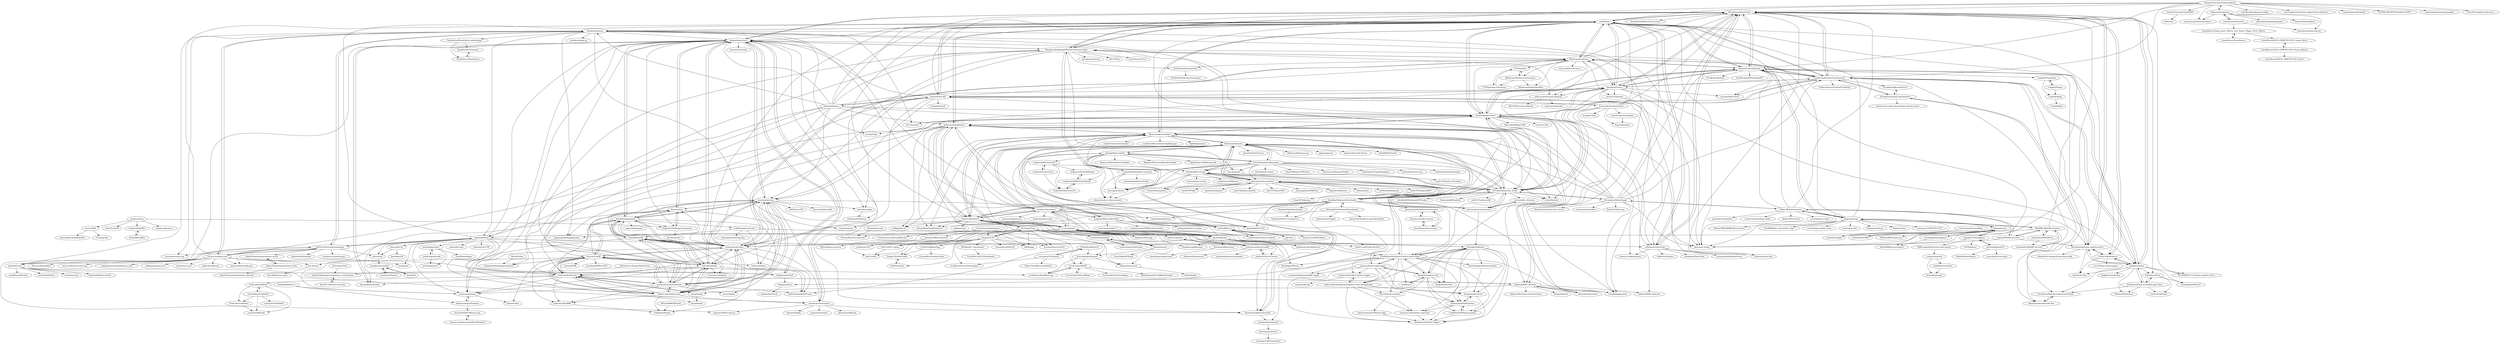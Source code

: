 digraph G {
"KevinParnell/OneeChan" -> "ccd0/4chan-x"
"KevinParnell/OneeChan" -> "Adamantcheese/Kuroba"
"KevinParnell/OneeChan" -> "TuxedoTako/4chan-xt"
"KevinParnell/OneeChan" -> "nebukazar/OneeChan"
"KevinParnell/OneeChan" -> "K1rakishou/Kuroba-Experimental"
"KevinParnell/OneeChan" -> "Chiiruno/OneeChan"
"KevinParnell/OneeChan" -> "ekisu/mpv-webm" ["e"=1]
"KevinParnell/OneeChan" -> "chandevel/Clover"
"KevinParnell/OneeChan" -> "Zchandev/iChan"
"KevinParnell/OneeChan" -> "moffatman/chan"
"KevinParnell/OneeChan" -> "bakape/shamichan"
"KevinParnell/OneeChan" -> "SthephanShinkufag/Dollchan-Extension-Tools"
"KevinParnell/OneeChan" -> "AUTOMATIC1111/4chan-captcha-solver"
"KevinParnell/OneeChan" -> "KevinParnell/All-time-You-count"
"KevinParnell/OneeChan" -> "drunohazarb/4chan-captcha-solver"
"ccd0/4chan-x" -> "KevinParnell/OneeChan"
"ccd0/4chan-x" -> "nebukazar/OneeChan"
"ccd0/4chan-x" -> "chandevel/Clover"
"ccd0/4chan-x" -> "K1rakishou/Kuroba-Experimental"
"ccd0/4chan-x" -> "Adamantcheese/Kuroba"
"ccd0/4chan-x" -> "ahodesuka/ahoviewer"
"ccd0/4chan-x" -> "ekisu/mpv-webm" ["e"=1]
"ccd0/4chan-x" -> "hydrusnetwork/hydrus"
"ccd0/4chan-x" -> "4chan/4chan-API"
"ccd0/4chan-x" -> "Mishiranu/Dashchan"
"ccd0/4chan-x" -> "TuxedoTako/4chan-xt"
"ccd0/4chan-x" -> "SthephanShinkufag/Dollchan-Extension-Tools"
"ccd0/4chan-x" -> "Bionus/imgbrd-grabber"
"ccd0/4chan-x" -> "NyaaPantsu/nyaa"
"ccd0/4chan-x" -> "bakape/shamichan"
"xplusky/MoeLoaderP" -> "usaginya/MoeLoader-Delta"
"xplusky/MoeLoaderP" -> "zhzwz/yande-re-chinese-patch" ["e"=1]
"xplusky/MoeLoaderP" -> "EternalSoySauce/Konachan"
"xplusky/MoeLoaderP" -> "asadahimeka/yandere-masonry"
"xplusky/MoeLoaderP" -> "tsukiseele/MoeViewerR"
"xplusky/MoeLoaderP" -> "xiao-po/yande"
"xplusky/MoeLoaderP" -> "yueeng/moebooru"
"xplusky/MoeLoaderP" -> "flexbooru/flexbooru"
"xplusky/MoeLoaderP" -> "HamsterHelper/HamsterHelper" ["e"=1]
"xplusky/MoeLoaderP" -> "Mapaler/PixivUserBatchDownload" ["e"=1]
"xplusky/MoeLoaderP" -> "khoadng/Boorusama"
"xplusky/MoeLoaderP" -> "AlphaSlayer1964/kemono-dl" ["e"=1]
"flexbooru/flexbooru" -> "nullxception/boorusphere"
"flexbooru/flexbooru" -> "NO-ob/LoliSnatcher_Droid"
"flexbooru/flexbooru" -> "avluis/Hentoid" ["e"=1]
"flexbooru/flexbooru" -> "khoadng/Boorusama"
"flexbooru/flexbooru" -> "Bionus/imgbrd-grabber"
"flexbooru/flexbooru" -> "sin3hz/Mbooru"
"flexbooru/flexbooru" -> "moebooru/moebooru"
"flexbooru/flexbooru" -> "flexbooru/flexbooru-ap"
"flexbooru/flexbooru" -> "EternalSoySauce/Konachan"
"flexbooru/flexbooru" -> "alphasp/pxview" ["e"=1]
"flexbooru/flexbooru" -> "OpportunityLiu/E-Viewer" ["e"=1]
"flexbooru/flexbooru" -> "danbooru/danbooru"
"flexbooru/flexbooru" -> "Dar9586/NClientV2" ["e"=1]
"flexbooru/flexbooru" -> "xplusky/MoeLoaderP"
"flexbooru/flexbooru" -> "ultranity/Pix-EzViewer" ["e"=1]
"twiforce/fukuro" -> "314parley/Haruko"
"michaelmob/WebMCam" -> "WebMBro/WebMConverter"
"michaelmob/WebMCam" -> "nixxquality/WebMConverter"
"WebMBro/WebMConverter" -> "nixxquality/WebMConverter"
"WebMBro/WebMConverter" -> "michaelmob/WebMCam"
"WebMBro/WebMConverter" -> "Kagami/boram"
"WebMBro/WebMConverter" -> "argorar/WebMConverter"
"WebMBro/WebMConverter" -> "nokonoko/Pomf"
"WebMBro/WebMConverter" -> "ccd0/4chan-x"
"mariot/chan-downloader" -> "SegoCode/4cget"
"Krutonium/OwO" -> "kuroji-fusky/majira-strawberry-vscode-theme"
"DangerOnTheRanger/maniwani" -> "floens/uchan"
"DangerOnTheRanger/maniwani" -> "fatchan/jschan"
"bakape/captchouli" -> "bakape/shamichan"
"bakape/captchouli" -> "bakape/hydron"
"EternalSoySauce/Konachan" -> "xplusky/MoeLoaderP"
"EternalSoySauce/Konachan" -> "yueeng/moebooru"
"EternalSoySauce/Konachan" -> "flexbooru/flexbooru"
"EternalSoySauce/Konachan" -> "zhzwz/yande-re-chinese-patch" ["e"=1]
"EternalSoySauce/Konachan" -> "khoadng/Boorusama"
"EternalSoySauce/Konachan" -> "asadahimeka/yandere-masonry"
"EternalSoySauce/Konachan" -> "xioneko/neko-anime" ["e"=1]
"EternalSoySauce/Konachan" -> "ttdyce/NHentai-NHViewer" ["e"=1]
"EternalSoySauce/Konachan" -> "feiyeyuanye/Hanime1Plugin" ["e"=1]
"EternalSoySauce/Konachan" -> "nullxception/boorusphere"
"EternalSoySauce/Konachan" -> "shizheng233/CopyMangaJava" ["e"=1]
"EternalSoySauce/Konachan" -> "xiao-po/yande"
"EternalSoySauce/Konachan" -> "niuhuan/nhentai-cross" ["e"=1]
"EternalSoySauce/Konachan" -> "NO-ob/LoliSnatcher_Droid"
"EternalSoySauce/Konachan" -> "crowforkotlin/pastemangax" ["e"=1]
"rr-/szurubooru" -> "shish/shimmie2"
"rr-/szurubooru" -> "moebooru/moebooru"
"rr-/szurubooru" -> "danbooru/danbooru"
"rr-/szurubooru" -> "reluce/szurubooru-toolkit"
"rr-/szurubooru" -> "neobooru/SzuruChrome"
"rr-/szurubooru" -> "hydrusnetwork/hydrus"
"rr-/szurubooru" -> "Bionus/imgbrd-grabber"
"rr-/szurubooru" -> "funmaker/Hybooru"
"rr-/szurubooru" -> "happypandax/happypandax" ["e"=1]
"rr-/szurubooru" -> "liamw1/oxibooru"
"rr-/szurubooru" -> "CuddleBear92/Hydrus-Presets-and-Scripts"
"rr-/szurubooru" -> "flexbooru/flexbooru"
"rr-/szurubooru" -> "vichan-devel/vichan"
"rr-/szurubooru" -> "Difegue/LANraragi" ["e"=1]
"rr-/szurubooru" -> "philomena-dev/philomena" ["e"=1]
"ahodesuka/ahoviewer" -> "nebukazar/OneeChan"
"ahodesuka/ahoviewer" -> "NO-ob/LoliSnatcher_Droid"
"ahodesuka/ahoviewer" -> "ekisu/mpv-webm" ["e"=1]
"ahodesuka/ahoviewer" -> "ccd0/4chan-x"
"ahodesuka/ahoviewer" -> "commit-sudoku/zairyou" ["e"=1]
"ahodesuka/ahoviewer" -> "twiddli/happypanda" ["e"=1]
"ahodesuka/ahoviewer" -> "hydrusnetwork/hydrus"
"ahodesuka/ahoviewer" -> "KevinParnell/OneeChan"
"ahodesuka/ahoviewer" -> "fake-name/MangaCMS" ["e"=1]
"ahodesuka/ahoviewer" -> "lucy/tewi-font" ["e"=1]
"ahodesuka/ahoviewer" -> "Adamantcheese/Kuroba"
"ahodesuka/ahoviewer" -> "z411/trackma" ["e"=1]
"ahodesuka/ahoviewer" -> "Bionus/imgbrd-grabber"
"ahodesuka/ahoviewer" -> "chandevel/Clover"
"ahodesuka/ahoviewer" -> "bakape/shamichan"
"Adamantcheese/Kuroba" -> "K1rakishou/Kuroba-Experimental"
"Adamantcheese/Kuroba" -> "chandevel/Clover"
"Adamantcheese/Kuroba" -> "KevinParnell/OneeChan"
"Adamantcheese/Kuroba" -> "ccd0/4chan-x"
"Adamantcheese/Kuroba" -> "Mishiranu/Dashchan"
"Adamantcheese/Kuroba" -> "Adamantcheese/Kuroba-Dev"
"Adamantcheese/Kuroba" -> "moffatman/chan"
"Adamantcheese/Kuroba" -> "ekisu/mpv-webm" ["e"=1]
"Adamantcheese/Kuroba" -> "ahodesuka/ahoviewer"
"Adamantcheese/Kuroba" -> "Kagami/boram"
"Adamantcheese/Kuroba" -> "K1rakishou/Kuroba"
"Adamantcheese/Kuroba" -> "NerdNumber9/TachiyomiEH" ["e"=1]
"Adamantcheese/Kuroba" -> "nnuudev/BlueClover"
"Adamantcheese/Kuroba" -> "Catgrills/Pygmalion"
"Adamantcheese/Kuroba" -> "NO-ob/LoliSnatcher_Droid"
"dangeru/awoo" -> "DangerOnTheRanger/maniwani"
"dangeru/awoo" -> "dangeru/danger-u-"
"dangeru/awoo" -> "wesl-ee/RAL"
"dangeru/awoo" -> "nilesr/United4"
"dangeru/awoo" -> "calebj/LibbieOffice"
"zhen-ke/ffmpegGUI" -> "ziyang0116/rockplayer"
"zhen-ke/ffmpegGUI" -> "zhen-ke/electron-qiniu"
"zhen-ke/ffmpegGUI" -> "MattMcManis/Axiom" ["e"=1]
"chandevel/Clover" -> "Adamantcheese/Kuroba"
"chandevel/Clover" -> "ccd0/4chan-x"
"chandevel/Clover" -> "K1rakishou/Kuroba-Experimental"
"chandevel/Clover" -> "Mishiranu/Dashchan"
"chandevel/Clover" -> "KevinParnell/OneeChan"
"chandevel/Clover" -> "nebukazar/OneeChan"
"chandevel/Clover" -> "4chan/4chan-API"
"chandevel/Clover" -> "ahodesuka/ahoviewer"
"chandevel/Clover" -> "miku-nyan/Overchan-Android"
"chandevel/Clover" -> "siavash119/qtchan"
"chandevel/Clover" -> "moffatman/chan"
"chandevel/Clover" -> "lainchan/lainchan"
"chandevel/Clover" -> "ekisu/mpv-webm" ["e"=1]
"chandevel/Clover" -> "nnuudev/BlueClover"
"chandevel/Clover" -> "NO-ob/LoliSnatcher_Droid"
"nostrenz/hatate-iqdb-tagger" -> "floogulinc/hydrus-web"
"nostrenz/hatate-iqdb-tagger" -> "CuddleBear92/Hydrus-Presets-and-Scripts"
"nostrenz/hatate-iqdb-tagger" -> "GoAwayNow/HydrausNao"
"nostrenz/hatate-iqdb-tagger" -> "Garbevoir/wd-e621-hydrus-tagger"
"nostrenz/hatate-iqdb-tagger" -> "floogulinc/hyextract"
"nostrenz/hatate-iqdb-tagger" -> "hydrusvideodeduplicator/hydrus-video-deduplicator"
"nostrenz/hatate-iqdb-tagger" -> "rachmadaniHaryono/iqdb_tagger"
"nostrenz/hatate-iqdb-tagger" -> "shephipster/Pydrus-Tagger"
"floogulinc/hydrus-web" -> "imtbl/hyve"
"floogulinc/hydrus-web" -> "funmaker/Hybooru"
"floogulinc/hydrus-web" -> "nostrenz/hatate-iqdb-tagger"
"floogulinc/hydrus-web" -> "GoAwayNow/HydrausNao"
"floogulinc/hydrus-web" -> "CuddleBear92/Hydrus-guides"
"floogulinc/hydrus-web" -> "CuddleBear92/Hydrus-Presets-and-Scripts"
"floogulinc/hydrus-web" -> "floogulinc/hyshare"
"floogulinc/hydrus-web" -> "Wyrrrd/send-to-hydrus"
"nokonoko/Pomf" -> "pomf/pomf" ["e"=1]
"nokonoko/Pomf" -> "nokonoko/Uguu" ["e"=1]
"nokonoko/Pomf" -> "nebukazar/OneeChan"
"nokonoko/Pomf" -> "install-logos/logos"
"nokonoko/Pomf" -> "AniDevTwitter/animeopenings"
"nokonoko/Pomf" -> "ctrlcctrlv/infinity"
"nokonoko/Pomf" -> "bohrmeista/1338"
"nokonoko/Pomf" -> "ddevault/sr.ht"
"nokonoko/Pomf" -> "ahodesuka/ahoviewer"
"nokonoko/Pomf" -> "bakape/shamichan"
"nokonoko/Pomf" -> "oohnoitz/jii"
"nokonoko/Pomf" -> "R-a-dio/site"
"nokonoko/Pomf" -> "ccd0/4chan-x"
"nokonoko/Pomf" -> "FoolCode/FoolFuuka"
"nokonoko/Pomf" -> "infinity-next/infinity-next"
"McSib/e621_downloader" -> "FurryBotCo/E621Downloader"
"crouvpony47/furdown" -> "Xerbo/furaffinity-dl"
"crouvpony47/furdown" -> "Simon-Tesla/RaccoonyWebEx"
"crouvpony47/furdown" -> "recallfuture/FurryDownloader"
"ziyang0116/rockplayer" -> "c10342/player" ["e"=1]
"ziyang0116/rockplayer" -> "zhen-ke/ffmpegGUI"
"ziyang0116/rockplayer" -> "RIAEvangelist/electron-video-player"
"ziyang0116/rockplayer" -> "Kagami/mpv.js"
"sdomi/libbieoffice" -> "calebj/LibbieOffice"
"shish/shimmie2" -> "rr-/szurubooru"
"shish/shimmie2" -> "moebooru/moebooru"
"shish/shimmie2" -> "philomena-dev/philomena" ["e"=1]
"shish/shimmie2" -> "danbooru/danbooru"
"shish/shimmie2" -> "derpibooru/philomena" ["e"=1]
"shish/shimmie2" -> "hydrusnetwork/hydrus"
"shish/shimmie2" -> "funmaker/Hybooru"
"shish/shimmie2" -> "Boorunaut/Boorunaut"
"shish/shimmie2" -> "vichan-devel/vichan"
"shish/shimmie2" -> "CuddleBear92/Hydrus-Presets-and-Scripts"
"shish/shimmie2" -> "Sn0wCrack/ExHen-Archive" ["e"=1]
"desudesutalk/desudesutalk" -> "nanoboard/nanoboard"
"desudesutalk/desudesutalk" -> "SthephanShinkufag/Dollchan-Extension-Tools"
"e621ng/e621ng" -> "clragon/e1547"
"e621ng/e621ng" -> "re621/re621.Legacy"
"e621ng/e621ng" -> "derpibooru/philomena" ["e"=1]
"e621ng/e621ng" -> "Syfaro/fuzzysearch"
"e621ng/e621ng" -> "e6Hub/app"
"e621ng/e621ng" -> "danbooru/danbooru"
"e621ng/e621ng" -> "avoonix/material-e621"
"e621ng/e621ng" -> "Deer-Spangle/faexport"
"e621ng/e621ng" -> "mvdicarlo/postybirb"
"e621ng/e621ng" -> "Kycklingar/PBooru"
"e621ng/e621ng" -> "Weasyl/weasyl"
"e621ng/e621ng" -> "re621/re621"
"savetheinternet/Tinyboard" -> "vichan-devel/vichan"
"savetheinternet/Tinyboard" -> "tslocum/TinyIB"
"savetheinternet/Tinyboard" -> "lainchan/lainchan"
"savetheinternet/Tinyboard" -> "kennell/imageboards"
"savetheinternet/Tinyboard" -> "FoolCode/FoolFuuka"
"savetheinternet/Tinyboard" -> "ctrlcctrlv/infinity"
"savetheinternet/Tinyboard" -> "infinity-next/infinity-next"
"savetheinternet/Tinyboard" -> "OpenIB/OpenIB"
"savetheinternet/Tinyboard" -> "Dalloway/MiniBBS"
"savetheinternet/Tinyboard" -> "pixmicat/pixmicat"
"savetheinternet/Tinyboard" -> "fallenPineapple/NPFchan"
"savetheinternet/Tinyboard" -> "bakape/shamichan"
"savetheinternet/Tinyboard" -> "mxrnx/fikaba"
"ccd0/imageboards.json" -> "OpenIB/OpenIB"
"ccd0/imageboards.json" -> "desudesutalk/desudesutalk"
"ccd0/imageboards.json" -> "twiforce/fukuro"
"ccd0/imageboards.json" -> "catamphetamine/anychan"
"mvdicarlo/postybirb" -> "mvdicarlo/postybirb-plus"
"mvdicarlo/postybirb" -> "Weasyl/weasyl"
"ahushh/monaba" -> "ololoepepe/ololord.js"
"bibanon/BASC-Archiver" -> "pboardman/4scanner"
"bibanon/BASC-Archiver" -> "twiddli/happypanda" ["e"=1]
"bibanon/BASC-Archiver" -> "eksopl/asagi"
"bibanon/BASC-Archiver" -> "bibanon/BASC-py4chan"
"bibanon/BASC-Archiver" -> "FoolCode/FoolFuuka"
"bibanon/BASC-Archiver" -> "bibanon/BA-4chan-thread-archiver"
"bibanon/BASC-Archiver" -> "bbepis/Hayden"
"FoolCode/FoOlSlide" -> "chocolatkey/FoOlSlide2"
"FoolCode/FoOlSlide" -> "FoolCode/FoolSlide2"
"FoolCode/FoOlSlide" -> "woxxy/FoOlReader"
"klkvsk/0chan" -> "SthephanShinkufag/atomboard"
"nixxquality/WebMConverter" -> "WebMBro/WebMConverter"
"komica-random-person/HorrificIsland" -> "Komica20160704/homu-api"
"KichangKim/DanbooruDownloader" -> "nylonicious/danbooru-api-downloader"
"KichangKim/DanbooruDownloader" -> "KichangKim/DeepDanbooru" ["e"=1]
"KichangKim/DanbooruDownloader" -> "Nandaka/DanbooruDownloader"
"KichangKim/DanbooruDownloader" -> "danbooru/autotagger"
"pixmicat/pixmicat" -> "Nekosyndrome/Yonkoma"
"pixmicat/pixmicat" -> "Edaha/Edaha"
"Nandaka/NijieDownloader" -> "Nandaka/Archive-Comparer-2"
"R-a-dio/site" -> "R-a-dio/Hanyuu-sama"
"nebukazar/OneeChan" -> "nebukazar/StyleChan"
"nebukazar/OneeChan" -> "ccd0/4chan-x"
"nebukazar/OneeChan" -> "commit-sudoku/zairyou" ["e"=1]
"nebukazar/OneeChan" -> "Chiiruno/OneeChan"
"nebukazar/OneeChan" -> "seanegoodwin/PandaViewer" ["e"=1]
"nebukazar/OneeChan" -> "KevinParnell/OneeChan"
"nebukazar/OneeChan" -> "loadletter/4chan-x"
"xiao-po/yande" -> "zcmk123/Yande.re-Desktop"
"neobooru/SzuruChrome" -> "reluce/szurubooru-toolkit"
"sin3hz/Mbooru" -> "onlymash/moebooru-android"
"sin3hz/Mbooru" -> "tjg1/nori"
"sin3hz/Mbooru" -> "kurumi-moe/MoeGallery"
"sin3hz/Mbooru" -> "flexbooru/flexbooru"
"imtbl/hyve" -> "floogulinc/hydrus-web"
"onlymash/moebooru-android" -> "sin3hz/Mbooru"
"f77/Dashchan-Extensions" -> "f77/Dashchan"
"calebj/LibbieOffice" -> "sdomi/libbieoffice"
"tjg1/nori" -> "sin3hz/Mbooru"
"circleapps/beyondplayer" -> "Andro999b/torrent-player"
"AnimeThemes/animethemes-server" -> "AnimeThemes/animethemes-web"
"FurryCoders/FALocalRepo" -> "FurryCoders/FAAPI"
"Darayavaush/decensooru" -> "friendlyanon/decensooru"
"Darayavaush/decensooru" -> "pseudonymous/better-better-booru"
"friendlyanon/decensooru" -> "Darayavaush/decensooru"
"friendlyanon/decensooru" -> "pseudonymous/better-better-booru"
"wesl-ee/RAL" -> "kawa-kokosowa/bubblebbs"
"wesl-ee/RAL" -> "153/iyagi-bbs"
"Boorunaut/Boorunaut" -> "zincarla/go-image-board"
"git4unrealnondev/Hydrus-App" -> "shephipster/Pydrus-Tagger"
"Catgrills/Hope" -> "Catgrills/Jam"
"tsukiseele/SeeleWallpaper" -> "tsukiseele/ASMROnlineSpider"
"SthephanShinkufag/Dollchan-Extension-Tools" -> "Mishiranu/Dashchan"
"SthephanShinkufag/Dollchan-Extension-Tools" -> "desudesutalk/desudesutalk"
"SthephanShinkufag/Dollchan-Extension-Tools" -> "pituz/webm-thread" ["e"=1]
"SthephanShinkufag/Dollchan-Extension-Tools" -> "ahushh/monaba"
"SthephanShinkufag/Dollchan-Extension-Tools" -> "nanoboard/nanoboard"
"SthephanShinkufag/Dollchan-Extension-Tools" -> "miku-nyan/Overchan-Android"
"SthephanShinkufag/Dollchan-Extension-Tools" -> "The-OP/Fox" ["e"=1]
"SthephanShinkufag/Dollchan-Extension-Tools" -> "bakape/shamichan"
"SthephanShinkufag/Dollchan-Extension-Tools" -> "KevinParnell/OneeChan"
"SthephanShinkufag/Dollchan-Extension-Tools" -> "for2ch/Linux-F.A.Q" ["e"=1]
"SthephanShinkufag/Dollchan-Extension-Tools" -> "ccd0/4chan-x"
"SthephanShinkufag/Dollchan-Extension-Tools" -> "tslocum/TinyIB"
"SthephanShinkufag/Dollchan-Extension-Tools" -> "TrixiEther/DashchanFork"
"SthephanShinkufag/Dollchan-Extension-Tools" -> "ololoepepe/ololord.js"
"SthephanShinkufag/Dollchan-Extension-Tools" -> "SthephanShinkufag/atomboard"
"NO-ob/LoliSnatcher_Droid" -> "nullxception/boorusphere"
"NO-ob/LoliSnatcher_Droid" -> "flexbooru/flexbooru"
"NO-ob/LoliSnatcher_Droid" -> "khoadng/Boorusama"
"NO-ob/LoliSnatcher_Droid" -> "ahodesuka/ahoviewer"
"NO-ob/LoliSnatcher_Droid" -> "K1rakishou/Kuroba-Experimental"
"NO-ob/LoliSnatcher_Droid" -> "celsriseup/awesome-booru"
"NO-ob/LoliSnatcher_Droid" -> "Bionus/imgbrd-grabber"
"NO-ob/LoliSnatcher_Droid" -> "Decimation/SmartImage"
"NO-ob/LoliSnatcher_Droid" -> "Nonononoki/Hendroid" ["e"=1]
"NO-ob/LoliSnatcher_Droid" -> "avluis/Hentoid" ["e"=1]
"NO-ob/LoliSnatcher_Droid" -> "az4521/TachiyomiAZ" ["e"=1]
"NO-ob/LoliSnatcher_Droid" -> "jobobby04/TachiyomiSYPreview" ["e"=1]
"NO-ob/LoliSnatcher_Droid" -> "Nandaka/DanbooruDownloader"
"NO-ob/LoliSnatcher_Droid" -> "CuddleBear92/Hydrus-Presets-and-Scripts"
"NO-ob/LoliSnatcher_Droid" -> "red-tails/list-of-boorus"
"K1rakishou/Kuroba-Experimental" -> "Adamantcheese/Kuroba"
"K1rakishou/Kuroba-Experimental" -> "K1rakishou/4chanCaptchaSolver"
"K1rakishou/Kuroba-Experimental" -> "ccd0/4chan-x"
"K1rakishou/Kuroba-Experimental" -> "chandevel/Clover"
"K1rakishou/Kuroba-Experimental" -> "moffatman/chan"
"K1rakishou/Kuroba-Experimental" -> "KevinParnell/OneeChan"
"K1rakishou/Kuroba-Experimental" -> "K1rakishou/KurobaExLite"
"K1rakishou/Kuroba-Experimental" -> "Mishiranu/Dashchan"
"K1rakishou/Kuroba-Experimental" -> "NO-ob/LoliSnatcher_Droid"
"K1rakishou/Kuroba-Experimental" -> "K1rakishou/Kuroba-Experimental-beta"
"K1rakishou/Kuroba-Experimental" -> "nnuudev/BlueClover"
"K1rakishou/Kuroba-Experimental" -> "Adamantcheese/Kuroba-Dev"
"K1rakishou/Kuroba-Experimental" -> "drunohazarb/4chan-captcha-solver"
"K1rakishou/Kuroba-Experimental" -> "avluis/Hentoid" ["e"=1]
"K1rakishou/Kuroba-Experimental" -> "TwidereProject/TwidereX-Android" ["e"=1]
"khoadng/Boorusama" -> "nullxception/boorusphere"
"khoadng/Boorusama" -> "NO-ob/LoliSnatcher_Droid"
"khoadng/Boorusama" -> "flexbooru/flexbooru"
"khoadng/Boorusama" -> "uragiristereo/Mikansei"
"khoadng/Boorusama" -> "celsriseup/awesome-booru"
"khoadng/Boorusama" -> "kerrinz/pixiv-artvier" ["e"=1]
"khoadng/Boorusama" -> "yueeng/moebooru"
"khoadng/Boorusama" -> "Yochyo/Yummybooru"
"Decimation/SmartImage" -> "NO-ob/LoliSnatcher_Droid"
"Decimation/SmartImage" -> "hydrusnetwork/hydrus"
"Decimation/SmartImage" -> "RuthGnz/SpyScrap" ["e"=1]
"Decimation/SmartImage" -> "dfaker/WebmGenerator"
"Decimation/SmartImage" -> "ModuleArt/quick-picture-viewer" ["e"=1]
"Decimation/SmartImage" -> "K1rakishou/Kuroba-Experimental"
"Decimation/SmartImage" -> "ahodesuka/ahoviewer"
"Decimation/SmartImage" -> "flexbooru/flexbooru"
"Decimation/SmartImage" -> "Bionus/imgbrd-grabber"
"Decimation/SmartImage" -> "ekisu/mpv-webm" ["e"=1]
"Decimation/SmartImage" -> "KevinParnell/OneeChan"
"Decimation/SmartImage" -> "ccd0/4chan-x"
"Decimation/SmartImage" -> "twiddli/happypanda" ["e"=1]
"Decimation/SmartImage" -> "Adamantcheese/Kuroba"
"Decimation/SmartImage" -> "mienaiyami/yomikiru" ["e"=1]
"FurryGamesIndex/games" -> "FurryGamesCollection/Kemono"
"FurryGamesIndex/games" -> "DowneyRem/FurryNovels"
"FurryGamesIndex/games" -> "e6Hub/app"
"FurryGamesIndex/games" -> "avoonix/material-e621"
"FurryGamesIndex/games" -> "clragon/e1547"
"FurryGamesIndex/games" -> "portalers/ABLocalization"
"FurryGamesIndex/games" -> "perlatus/e1547"
"FurryGamesIndex/games" -> "recallfuture/FurryDownloader"
"clragon/e1547" -> "avoonix/material-e621"
"clragon/e1547" -> "e621ng/e621ng"
"clragon/e1547" -> "re621/re621.Legacy"
"clragon/e1547" -> "Ceylo/FurAffinityApp"
"clragon/e1547" -> "e6Hub/app"
"clragon/e1547" -> "perlatus/e1547"
"clragon/e1547" -> "wwyaiykycnf/e621dl"
"clragon/e1547" -> "SafoSnep/tails"
"clragon/e1547" -> "NoppesTheFolf/Fluffle"
"clragon/e1547" -> "re621/re621"
"clragon/e1547" -> "McSib/e621_downloader"
"clragon/e1547" -> "Syfaro/fuzzysearch"
"clragon/e1547" -> "nullxception/boorusphere"
"moebooru/moebooru" -> "danbooru/danbooru"
"moebooru/moebooru" -> "rr-/szurubooru"
"moebooru/moebooru" -> "flexbooru/flexbooru"
"moebooru/moebooru" -> "sin3hz/Mbooru"
"moebooru/moebooru" -> "shish/shimmie2"
"moebooru/moebooru" -> "LuqueDaniel/pybooru"
"moebooru/moebooru" -> "onlymash/moebooru-android"
"moebooru/moebooru" -> "myimouto/myimouto"
"moebooru/moebooru" -> "Nandaka/DanbooruDownloader"
"moebooru/moebooru" -> "bakape/shamichan"
"moebooru/moebooru" -> "usaginya/MoeLoader-Delta"
"moebooru/moebooru" -> "Bionus/imgbrd-grabber"
"moebooru/moebooru" -> "NyaaPantsu/nyaa"
"moebooru/moebooru" -> "Yushe/myimouto-plus"
"moebooru/moebooru" -> "vichan-devel/vichan"
"lainchan/lainchan" -> "vichan-devel/vichan"
"lainchan/lainchan" -> "ctrlcctrlv/infinity"
"lainchan/lainchan" -> "savetheinternet/Tinyboard"
"lainchan/lainchan" -> "bakape/shamichan"
"lainchan/lainchan" -> "kennell/imageboards"
"lainchan/lainchan" -> "OpenIB/OpenIB"
"lainchan/lainchan" -> "infinity-next/infinity-next"
"lainchan/lainchan" -> "floens/uchan"
"lainchan/lainchan" -> "desudesutalk/desudesutalk"
"lainchan/lainchan" -> "ad044/LainTSX" ["e"=1]
"lainchan/lainchan" -> "fallenPineapple/NPFchan"
"lainchan/lainchan" -> "barrucadu/lainonlife"
"lainchan/lainchan" -> "ahushh/monaba"
"lainchan/lainchan" -> "tomoko-dev9/nntpchan"
"lainchan/lainchan" -> "FoolCode/FoolFuuka"
"moffatman/chan" -> "K1rakishou/Kuroba-Experimental"
"moffatman/chan" -> "Zchandev/4chan-ios-mobile-app-iChan"
"moffatman/chan" -> "TuxedoTako/4chan-xt"
"moffatman/chan" -> "Zchandev/iChan"
"moffatman/chan" -> "drunohazarb/4chan-captcha-solver"
"moffatman/chan" -> "Rukkaitto/mobichan"
"moffatman/chan" -> "KevinParnell/OneeChan"
"moffatman/chan" -> "AUTOMATIC1111/4chan-captcha-solver"
"moffatman/chan" -> "Adamantcheese/Kuroba"
"moffatman/chan" -> "3nly/StyleChan"
"moffatman/chan" -> "NekoSurf/NekoSurf"
"moffatman/chan" -> "saxamaphone69/ss21"
"moffatman/chan" -> "K1rakishou/Kuroba-Experimental-beta"
"mvdicarlo/postybirb-plus" -> "mvdicarlo/postybirb"
"tsukiseele/MoeViewerR" -> "tsukiseele/MoeViewerN"
"tsukiseele/MoeViewerR" -> "tsukiseele/ComicNyaa"
"tsukiseele/MoeViewerR" -> "tsukiseele/ASMROnlineSpider"
"tsukiseele/MoeViewerR" -> "tsukiseele/SeeleWallpaper"
"ctrlcctrlv/infinity" -> "OpenIB/OpenIB"
"ctrlcctrlv/infinity" -> "infinity-next/infinity-next"
"ctrlcctrlv/infinity" -> "vichan-devel/vichan"
"ctrlcctrlv/infinity" -> "lainchan/lainchan"
"ctrlcctrlv/infinity" -> "savetheinternet/Tinyboard"
"ctrlcctrlv/infinity" -> "fallenPineapple/NPFchan"
"ctrlcctrlv/infinity" -> "vichan-devel/infinity"
"ctrlcctrlv/infinity" -> "pixmicat/pixmicat"
"ctrlcctrlv/infinity" -> "kennell/imageboards"
"ctrlcctrlv/infinity" -> "FoolCode/FoolFuuka"
"ctrlcctrlv/infinity" -> "tslocum/TinyIB"
"Dalloway/MiniBBS" -> "314parley/Haruko"
"dfaker/WebmGenerator" -> "Kagami/boram"
"dfaker/WebmGenerator" -> "argorar/WebMConverter"
"dfaker/WebmGenerator" -> "ekisu/mpv-webm" ["e"=1]
"dfaker/WebmGenerator" -> "KevinParnell/OneeChan"
"dfaker/WebmGenerator" -> "Decimation/SmartImage"
"dfaker/WebmGenerator" -> "ccd0/4chan-x"
"dfaker/WebmGenerator" -> "dfaker/VR-reversal" ["e"=1]
"dfaker/WebmGenerator" -> "Adamantcheese/Kuroba"
"dfaker/WebmGenerator" -> "drunohazarb/4chan-captcha-solver"
"dfaker/WebmGenerator" -> "occivink/mpv-scripts" ["e"=1]
"dfaker/WebmGenerator" -> "questianon/sdupdates" ["e"=1]
"dfaker/WebmGenerator" -> "serenae-fansubs/mpv-webm"
"oohnoitz/jii" -> "pomf/pomf-standard"
"celsriseup/awesome-booru" -> "red-tails/list-of-boorus"
"celsriseup/awesome-booru" -> "khoadng/Boorusama"
"celsriseup/awesome-booru" -> "nullxception/boorusphere"
"celsriseup/awesome-booru" -> "NO-ob/LoliSnatcher_Droid"
"celsriseup/awesome-booru" -> "funmaker/Hybooru"
"NoppesTheFolf/Fluffle" -> "SafoSnep/tails"
"yueeng/moebooru" -> "zhzwz/yande-re-chinese-patch" ["e"=1]
"red-tails/list-of-boorus" -> "celsriseup/awesome-booru"
"bakape/shamichan" -> "lalcmellkmal/doushio"
"bakape/shamichan" -> "floens/uchan"
"bakape/shamichan" -> "tomoko-dev9/nntpchan"
"bakape/shamichan" -> "lainchan/lainchan"
"bakape/shamichan" -> "bakape/captchouli"
"bakape/shamichan" -> "vichan-devel/vichan"
"bakape/shamichan" -> "ahushh/monaba"
"bakape/shamichan" -> "DangerOnTheRanger/maniwani"
"bakape/shamichan" -> "kennell/imageboards"
"bakape/shamichan" -> "FoolCode/FoolFuuka"
"bakape/shamichan" -> "SthephanShinkufag/Dollchan-Extension-Tools"
"bakape/shamichan" -> "cutechan/cutechan"
"bakape/shamichan" -> "KevinParnell/OneeChan"
"bakape/shamichan" -> "emgram769/livechan-js"
"bakape/shamichan" -> "desudesutalk/desudesutalk"
"stevevista/electron-ffplay" -> "mchome/arclight"
"re621/re621.Legacy" -> "re621/re621"
"FoolCode/FoolFuuka" -> "eksopl/asagi"
"FoolCode/FoolFuuka" -> "eksopl/fuuka"
"FoolCode/FoolFuuka" -> "lalcmellkmal/doushio"
"FoolCode/FoolFuuka" -> "bibanon/BASC-Archiver"
"FoolCode/FoolFuuka" -> "savetheinternet/Tinyboard"
"FoolCode/FoolFuuka" -> "FoolCode/FoOlSlide"
"FoolCode/FoolFuuka" -> "tslocum/TinyIB"
"FoolCode/FoolFuuka" -> "Dalloway/MiniBBS"
"FoolCode/FoolFuuka" -> "pixmicat/pixmicat"
"FoolCode/FoolSlide2" -> "woxxy/FoOlReader"
"Zchandev/iChan" -> "Zchandev/4chan-ios-mobile-app-iChan"
"Zchandev/iChan" -> "saxamaphone69/ss21"
"Zchandev/iChan" -> "vanities/swiftchan"
"Syfaro/fuzzysearch" -> "Syfaro/foxbot"
"SafoSnep/tails" -> "NoppesTheFolf/Fluffle"
"recallfuture/furaffinity-api" -> "FurryCoders/FAAPI"
"GoAwayNow/HydrausNao" -> "shephipster/Pydrus-Tagger"
"GoAwayNow/HydrausNao" -> "CuddleBear92/Hydrus-guides"
"GoAwayNow/HydrausNao" -> "floogulinc/hyextract"
"GoAwayNow/HydrausNao" -> "cinnamon-rolls/hydrus-tag-linter"
"Adamantcheese/Kuroba-Dev" -> "K1rakishou/Kuroba-Experimental-beta"
"f77/Dashchan" -> "f77/Dashchan-Extensions"
"f77/Dashchan" -> "Mishiranu/Dashchan-Extensions"
"CuddleBear92/Hydrus-guides" -> "shephipster/Pydrus-Tagger"
"CuddleBear92/Hydrus-guides" -> "GoAwayNow/HydrausNao"
"Sneeds-Feed-and-Seed/sneedacity" -> "Sneeds-Feed-and-Seed/SIMP"
"Sneeds-Feed-and-Seed/sneedacity" -> "Audacium/audacium"
"Sneeds-Feed-and-Seed/sneedacity" -> "tenacityteam/tenacity-legacy" ["e"=1]
"Sneeds-Feed-and-Seed/sneedacity" -> "LukeSmithxyz/based.cooking" ["e"=1]
"Sneeds-Feed-and-Seed/sneedacity" -> "rms-support-letter/rms-support-letter.github.io" ["e"=1]
"Sneeds-Feed-and-Seed/sneedacity" -> "LukeSmithxyz/landchad" ["e"=1]
"Sneeds-Feed-and-Seed/sneedacity" -> "ccd0/4chan-x"
"Sneeds-Feed-and-Seed/sneedacity" -> "K1rakishou/Kuroba-Experimental"
"Sneeds-Feed-and-Seed/sneedacity" -> "iTODDLERS-BTFO/iToddlers-BTFO"
"Sneeds-Feed-and-Seed/sneedacity" -> "spring-projects/spring-graphql" ["e"=1]
"Sneeds-Feed-and-Seed/sneedacity" -> "KevinParnell/OneeChan"
"Sneeds-Feed-and-Seed/sneedacity" -> "Adamantcheese/Kuroba"
"Sneeds-Feed-and-Seed/sneedacity" -> "NO-ob/LoliSnatcher_Droid"
"Sneeds-Feed-and-Seed/sneedacity" -> "Chia-Network/pool-reference" ["e"=1]
"Bionus/imgbrd-grabber" -> "hydrusnetwork/hydrus"
"Bionus/imgbrd-grabber" -> "Nandaka/PixivUtil2" ["e"=1]
"Bionus/imgbrd-grabber" -> "danbooru/danbooru"
"Bionus/imgbrd-grabber" -> "flexbooru/flexbooru"
"Bionus/imgbrd-grabber" -> "Nandaka/DanbooruDownloader"
"Bionus/imgbrd-grabber" -> "mikf/gallery-dl" ["e"=1]
"Bionus/imgbrd-grabber" -> "KichangKim/DeepDanbooru" ["e"=1]
"Bionus/imgbrd-grabber" -> "NO-ob/LoliSnatcher_Droid"
"Bionus/imgbrd-grabber" -> "ccloli/E-Hentai-Downloader" ["e"=1]
"Bionus/imgbrd-grabber" -> "ccd0/4chan-x"
"Bionus/imgbrd-grabber" -> "starik222/BooruDatasetTagManager" ["e"=1]
"Bionus/imgbrd-grabber" -> "avluis/Hentoid" ["e"=1]
"Bionus/imgbrd-grabber" -> "RipMeApp/ripme" ["e"=1]
"Bionus/imgbrd-grabber" -> "nullxception/boorusphere"
"Bionus/imgbrd-grabber" -> "ahodesuka/ahoviewer"
"bibanon/bibanon" -> "ccd0/4chan-x"
"bibanon/bibanon" -> "bibanon/BASC-Archiver"
"bibanon/bibanon" -> "lainchan/lainchan"
"bibanon/bibanon" -> "KevinParnell/OneeChan"
"bibanon/bibanon" -> "vichan-devel/vichan"
"bibanon/bibanon" -> "bakape/shamichan"
"bibanon/bibanon" -> "chandevel/Clover"
"bibanon/bibanon" -> "savetheinternet/Tinyboard"
"bibanon/bibanon" -> "4chan/4chan-API"
"bibanon/bibanon" -> "ahodesuka/ahoviewer"
"bibanon/bibanon" -> "FoolCode/FoolFuuka"
"bibanon/bibanon" -> "hydrusnetwork/hydrus"
"bibanon/bibanon" -> "nokonoko/Pomf"
"bibanon/bibanon" -> "NyaaPantsu/nyaa"
"bibanon/bibanon" -> "SthephanShinkufag/Dollchan-Extension-Tools"
"Nandaka/DanbooruDownloader" -> "Nandaka/NijieDownloader"
"Nandaka/DanbooruDownloader" -> "Nandaka/PixivUtil2" ["e"=1]
"Nandaka/DanbooruDownloader" -> "Bionus/imgbrd-grabber"
"Nandaka/DanbooruDownloader" -> "pseudonymous/better-better-booru"
"Nandaka/DanbooruDownloader" -> "KichangKim/DanbooruDownloader"
"Nandaka/DanbooruDownloader" -> "flexbooru/flexbooru"
"Nandaka/DanbooruDownloader" -> "NO-ob/LoliSnatcher_Droid"
"Nandaka/DanbooruDownloader" -> "danbooru/danbooru"
"Nandaka/DanbooruDownloader" -> "twiddli/happypanda" ["e"=1]
"Nandaka/DanbooruDownloader" -> "LuqueDaniel/pybooru"
"Nandaka/DanbooruDownloader" -> "CuddleBear92/Hydrus-Presets-and-Scripts"
"Nandaka/DanbooruDownloader" -> "moebooru/moebooru"
"Nandaka/DanbooruDownloader" -> "Nandaka/Archive-Comparer-2"
"Nandaka/DanbooruDownloader" -> "ahodesuka/ahoviewer"
"Nandaka/DanbooruDownloader" -> "Sn0wCrack/ExHen-Archive" ["e"=1]
"Deer-Spangle/faexport" -> "Syfaro/fuzzysearch"
"Deer-Spangle/faexport" -> "FurryCoders/FAAPI"
"Deer-Spangle/faexport" -> "recallfuture/furaffinity-api"
"argorar/WebMConverter" -> "dfaker/WebmGenerator"
"argorar/WebMConverter" -> "ekisu/mpv-webm" ["e"=1]
"argorar/WebMConverter" -> "drunohazarb/4chan-captcha-solver"
"argorar/WebMConverter" -> "WebMBro/WebMConverter"
"thatfuckingbird/hydownloader" -> "floogulinc/hyextract"
"nullxception/boorusphere" -> "khoadng/Boorusama"
"nullxception/boorusphere" -> "flexbooru/flexbooru"
"nullxception/boorusphere" -> "NO-ob/LoliSnatcher_Droid"
"nullxception/boorusphere" -> "Yochyo/Yummybooru"
"nullxception/boorusphere" -> "celsriseup/awesome-booru"
"nullxception/boorusphere" -> "axiel7/AniHyou-android" ["e"=1]
"nullxception/boorusphere" -> "Saud-97/TachiyomiS97"
"nullxception/boorusphere" -> "yueeng/moebooru"
"nullxception/boorusphere" -> "luk1337/SauceNAO"
"nullxception/boorusphere" -> "ammargitham/WallFlow" ["e"=1]
"nullxception/boorusphere" -> "RepoDevil/Himitsu" ["e"=1]
"nullxception/boorusphere" -> "faldez/shachi"
"nullxception/boorusphere" -> "LuftVerbot/kuukiyomi" ["e"=1]
"nullxception/boorusphere" -> "tom5079/Pupil" ["e"=1]
"nullxception/boorusphere" -> "quickdesh/Animiru" ["e"=1]
"Mishiranu/Dashchan" -> "Mishiranu/Dashchan-Extensions"
"Mishiranu/Dashchan" -> "f77/Dashchan"
"Mishiranu/Dashchan" -> "SthephanShinkufag/Dollchan-Extension-Tools"
"Mishiranu/Dashchan" -> "chandevel/Clover"
"Mishiranu/Dashchan" -> "Adamantcheese/Kuroba"
"Mishiranu/Dashchan" -> "K1rakishou/Kuroba-Experimental"
"Mishiranu/Dashchan" -> "miku-nyan/Overchan-Android"
"Mishiranu/Dashchan" -> "Mishiranu/Dashchan-Meta"
"Mishiranu/Dashchan" -> "ccd0/4chan-x"
"Mishiranu/Dashchan" -> "TrixiEther/DashchanFork"
"Mishiranu/Dashchan" -> "vortexwolf/2ch-Browser"
"Mishiranu/Dashchan" -> "ahodesuka/ahoviewer"
"Mishiranu/Dashchan" -> "KevinParnell/OneeChan"
"Mishiranu/Dashchan" -> "vichan-devel/vichan"
"Mishiranu/Dashchan" -> "siavash119/qtchan"
"AniDevTwitter/animeopenings" -> "Pizzacus/satania.moe"
"AniDevTwitter/animeopenings" -> "nokonoko/Pomf"
"AniDevTwitter/animeopenings" -> "oohnoitz/jii"
"AniDevTwitter/animeopenings" -> "NyaaPantsu/nyaa"
"AniDevTwitter/animeopenings" -> "AnimeNeko/Atarashii" ["e"=1]
"AniDevTwitter/animeopenings" -> "animenotifier/notify.moe" ["e"=1]
"AniDevTwitter/animeopenings" -> "AnimeThemes/animethemes-server"
"AniDevTwitter/animeopenings" -> "routayush1/animexninja" ["e"=1]
"AniDevTwitter/animeopenings" -> "soruly/awesome-acg" ["e"=1]
"AniDevTwitter/animeopenings" -> "mon/0x40-web"
"floogulinc/hyextract" -> "GoAwayNow/HydrausNao"
"floogulinc/hyextract" -> "shephipster/Pydrus-Tagger"
"miku-nyan/Overchan-Android" -> "jamienicol/episodes" ["e"=1]
"miku-nyan/Overchan-Android" -> "AliceCA/Overchan-Android"
"infinity-next/infinity-next" -> "ctrlcctrlv/infinity"
"infinity-next/infinity-next" -> "vichan-devel/vichan"
"infinity-next/infinity-next" -> "tslocum/TinyIB"
"infinity-next/infinity-next" -> "lainchan/lainchan"
"infinity-next/infinity-next" -> "savetheinternet/Tinyboard"
"infinity-next/infinity-next" -> "Dalloway/MiniBBS"
"infinity-next/infinity-next" -> "FoolCode/FoolFuuka"
"infinity-next/infinity-next" -> "OpenIB/OpenIB"
"infinity-next/infinity-next" -> "tomoko-dev9/nntpchan"
"infinity-next/infinity-next" -> "314parley/Haruko"
"infinity-next/infinity-next" -> "bakape/shamichan"
"Audacium/audacium" -> "tenacityteam/tenacity-legacy" ["e"=1]
"Audacium/audacium" -> "Sneeds-Feed-and-Seed/sneedacity"
"Audacium/audacium" -> "tenacityteam/saucedacity"
"Audacium/audacium" -> "tenacityteam/tenacity"
"Audacium/audacium" -> "prateekmedia/appimagepool" ["e"=1]
"Audacium/audacium" -> "Sweets/hummingbird" ["e"=1]
"funmaker/Hybooru" -> "floogulinc/hydrus-web"
"funmaker/Hybooru" -> "GoAwayNow/HydrausNao"
"funmaker/Hybooru" -> "hydrusvideodeduplicator/hydrus-video-deduplicator"
"funmaker/Hybooru" -> "CuddleBear92/Hydrus-Presets-and-Scripts"
"funmaker/Hybooru" -> "shephipster/Pydrus-Tagger"
"funmaker/Hybooru" -> "CuddleBear92/Hydrus-guides"
"funmaker/Hybooru" -> "cinnamon-rolls/hydrus-tag-linter"
"funmaker/Hybooru" -> "floogulinc/hyextract"
"funmaker/Hybooru" -> "thatfuckingbird/hydownloader"
"funmaker/Hybooru" -> "floogulinc/hyshare"
"install-logos/ricedb" -> "install-logos/logos"
"install-logos/ricedb" -> "install-logos/rice"
"AnimeThemes/animethemes-web" -> "AnimeThemes/animethemes-server"
"AnimeThemes/animethemes-web" -> "AnimeThemes/animethemes-api-docs"
"install-logos/logos" -> "install-logos/ricedb"
"install-logos/logos" -> "Gent00man/logos"
"install-logos/logos" -> "install-logos/rice"
"tslocum/TinyIB" -> "savetheinternet/Tinyboard"
"tslocum/TinyIB" -> "twiforce/fukuro"
"tslocum/TinyIB" -> "vichan-devel/vichan"
"tslocum/TinyIB" -> "FoolCode/FoolFuuka"
"tslocum/TinyIB" -> "Dalloway/MiniBBS"
"tslocum/TinyIB" -> "kennell/imageboards"
"tslocum/TinyIB" -> "infinity-next/infinity-next"
"tslocum/TinyIB" -> "Edaha/Edaha"
"tslocum/TinyIB" -> "floens/uchan"
"tslocum/TinyIB" -> "pixmicat/pixmicat"
"tslocum/TinyIB" -> "tslocum/PyIB"
"tslocum/TinyIB" -> "beardog108/MicroTXT"
"tslocum/TinyIB" -> "ctrlcctrlv/infinity"
"tslocum/TinyIB" -> "SthephanShinkufag/atomboard"
"Xerbo/furaffinity-dl" -> "crouvpony47/furdown"
"Xerbo/furaffinity-dl" -> "FurryCoders/FAAPI"
"Xerbo/furaffinity-dl" -> "Deer-Spangle/faexport"
"lalcmellkmal/doushio" -> "bakape/shamichan"
"eksopl/asagi" -> "FoolCode/FoolFuuka"
"eksopl/asagi" -> "eksopl/fuuka"
"reluce/szurubooru-toolkit" -> "neobooru/SzuruChrome"
"reluce/szurubooru-toolkit" -> "liamw1/oxibooru"
"reluce/szurubooru-toolkit" -> "sgsunder/python-szurubooru"
"reluce/szurubooru-toolkit" -> "Hunternif/szurubooru"
"ddevault/sr.ht" -> "oohnoitz/jii"
"ddevault/sr.ht" -> "kyubiko/n30f"
"libudu/linpx-web" -> "DowneyRem/FurryNovels"
"cinnamon-rolls/hydrus-tag-linter" -> "shephipster/Pydrus-Tagger"
"K1rakishou/Kuroba-Experimental-beta" -> "Adamantcheese/Kuroba-Dev"
"Sneeds-Feed-and-Seed/SIMP" -> "eylles/rxiv"
"Wyrrrd/send-to-hydrus" -> "git4unrealnondev/Hydrus-App"
"Wyrrrd/send-to-hydrus" -> "cinnamon-rolls/hydrus-tag-linter"
"tsukiseele/ASMROnlineSpider" -> "tsukiseele/SeeleWallpaper"
"tsukiseele/ASMROnlineSpider" -> "tsukiseele/MoeViewerN"
"FurryCoders/FAAPI" -> "FurryCoders/FALocalRepo"
"FurryCoders/FAAPI" -> "FurryCoders/Furry-Badges"
"FurryCoders/FAAPI" -> "recallfuture/furaffinity-api"
"FurryCoders/FAAPI" -> "BlackDragonF/FurAffinityScraper"
"LinuxBeaver/Gimp_Layer_Effects_Text_Styler_Plugin_GEGL_Effects" -> "LinuxBeaver/GEGL-GIMP-PLUGIN_Custom_Bevel"
"LinuxBeaver/Gimp_Layer_Effects_Text_Styler_Plugin_GEGL_Effects" -> "LinuxBeaver/LinuxBeaver"
"Zchandev/4chan-ios-mobile-app-iChan" -> "Zchandev/iChan"
"Zchandev/4chan-ios-mobile-app-iChan" -> "moffatman/chan"
"Zchandev/4chan-ios-mobile-app-iChan" -> "vanities/swiftchan"
"Zchandev/4chan-ios-mobile-app-iChan" -> "K1rakishou/Kuroba-Experimental-beta"
"Zchandev/4chan-ios-mobile-app-iChan" -> "NekoSurf/NekoSurf"
"mon/0x40-web" -> "kepstin/0x40hues-html5"
"mon/0x40-web" -> "mon/BemaniPatcher" ["e"=1]
"mon/0x40-web" -> "mon/PocketVoltex" ["e"=1]
"mon/0x40-web" -> "AniDevTwitter/animeopenings"
"mon/0x40-web" -> "mon/SyncLoop"
"mon/0x40-web" -> "NyaaPantsu/nyaa"
"mon/0x40-web" -> "tomoko-dev9/nntpchan"
"mon/0x40-web" -> "bakape/captchouli"
"tomoko-dev9/nntpchan" -> "faissaloo/Yukko"
"tomoko-dev9/nntpchan" -> "bakape/shamichan"
"tomoko-dev9/nntpchan" -> "majestrate/srndv2"
"tomoko-dev9/nntpchan" -> "desudesutalk/desudesutalk"
"tomoko-dev9/nntpchan" -> "Anoncheg1/diboard"
"tomoko-dev9/nntpchan" -> "emgram769/livechan-js"
"Ceylo/FurAffinityApp" -> "CaramelKat/Tanukis-Stash"
"Ceylo/FurAffinityApp" -> "NoppesTheFolf/Fluffle"
"asadahimeka/yandere-masonry" -> "zhzwz/yande-re-chinese-patch" ["e"=1]
"asadahimeka/yandere-masonry" -> "asadahimeka/booruwf-web"
"asadahimeka/yandere-masonry" -> "yueeng/moebooru"
"Saud-97/TachiyomiS97" -> "CrepeTF/Takoyomi" ["e"=1]
"RIAEvangelist/electron-video-player" -> "y-takey/shokushu"
"chocolatkey/FoOlSlide2" -> "FoolCode/FoOlSlide"
"chocolatkey/FoOlSlide2" -> "FoolCode/FoolSlide2"
"chocolatkey/FoOlSlide2" -> "saintly2k/FoOlSlideX"
"chocolatkey/FoOlSlide2" -> "woxxy/FoOlReader"
"K1rakishou/KurobaExLite" -> "K1rakishou/4chanCaptchaSolver"
"MyArtverse-Project/MyArtverse" -> "kuroji-fusky/majira-strawberry-vscode-theme"
"MyArtverse-Project/MyArtverse" -> "recallfuture/furaffinity-api"
"y-takey/shokushu" -> "k2wanko/nicoapi"
"y-takey/shokushu" -> "darkfeline/mir.dlsite"
"kuroji-fusky/majira-strawberry-vscode-theme" -> "ZenithO-o/fursuit-detection"
"tsukiseele/MoeViewerN" -> "tsukiseele/ASMROnlineSpider"
"LinuxBeaver/GEGL-GIMP-PLUGIN_Glossy_Balloon" -> "LinuxBeaver/GEGL-GIMP-PLUGIN_Custom_Bevel"
"LinuxBeaver/GEGL-GIMP-PLUGIN_Glossy_Balloon" -> "LinuxBeaver/GEGL-GIMP-PLUGIN_Pencil"
"Luminarys/Eientei" -> "pomf/pomf-standard"
"tenacityteam/tenacity" -> "tenacityteam/saucedacity"
"tenacityteam/tenacity" -> "Audacium/audacium"
"tenacityteam/tenacity" -> "LinuxBeaver/Gimp_Layer_Effects_Text_Styler_Plugin_GEGL_Effects"
"LinuxBeaver/GEGL-GIMP-PLUGIN_Custom_Bevel" -> "LinuxBeaver/GEGL-GIMP-PLUGIN_Glossy_Balloon"
"LinuxBeaver/LinuxBeaver" -> "LinuxBeaver/Gimp_Layer_Effects_Text_Styler_Plugin_GEGL_Effects"
"danbooru/danbooru" -> "moebooru/moebooru"
"danbooru/danbooru" -> "Bionus/imgbrd-grabber"
"danbooru/danbooru" -> "rr-/szurubooru"
"danbooru/danbooru" -> "hydrusnetwork/hydrus"
"danbooru/danbooru" -> "flexbooru/flexbooru"
"danbooru/danbooru" -> "KichangKim/DeepDanbooru" ["e"=1]
"danbooru/danbooru" -> "shish/shimmie2"
"danbooru/danbooru" -> "Nandaka/PixivUtil2" ["e"=1]
"danbooru/danbooru" -> "Nandaka/DanbooruDownloader"
"danbooru/danbooru" -> "nyaadevs/nyaa" ["e"=1]
"danbooru/danbooru" -> "upbit/pixivpy" ["e"=1]
"danbooru/danbooru" -> "ccd0/4chan-x"
"danbooru/danbooru" -> "e621ng/e621ng"
"danbooru/danbooru" -> "Difegue/LANraragi" ["e"=1]
"danbooru/danbooru" -> "mikf/gallery-dl" ["e"=1]
"floens/uchan" -> "kennell/imageboards"
"floens/uchan" -> "DangerOnTheRanger/maniwani"
"floens/uchan" -> "bakape/shamichan"
"floens/uchan" -> "lalcmellkmal/doushio"
"floens/uchan" -> "twiforce/fukuro"
"TrixiEther/DashchanFork" -> "TrixiEther/Dashchan-Extensions"
"portalers/ABLocalization" -> "ITJesse/ifcon-extractor"
"4chan/4chan-API" -> "ccd0/4chan-x"
"4chan/4chan-API" -> "4chan/4chan-JS"
"4chan/4chan-API" -> "chandevel/Clover"
"4chan/4chan-API" -> "KevinParnell/OneeChan"
"4chan/4chan-API" -> "FoolCode/FoolFuuka"
"4chan/4chan-API" -> "Exceen/4chan-downloader"
"4chan/4chan-API" -> "vichan-devel/vichan"
"4chan/4chan-API" -> "lainchan/lainchan"
"4chan/4chan-API" -> "bakape/shamichan"
"4chan/4chan-API" -> "bibanon/BASC-py4chan"
"4chan/4chan-API" -> "ekisu/mpv-webm" ["e"=1]
"4chan/4chan-API" -> "bibanon/bibanon"
"4chan/4chan-API" -> "bibanon/BASC-Archiver"
"4chan/4chan-API" -> "Mishiranu/Dashchan"
"4chan/4chan-API" -> "ctrlcctrlv/infinity"
"kennell/imageboards" -> "floens/uchan"
"kennell/imageboards" -> "savetheinternet/Tinyboard"
"kennell/imageboards" -> "lainchan/lainchan"
"kennell/imageboards" -> "vichan-devel/vichan"
"kennell/imageboards" -> "OpenIB/OpenIB"
"kennell/imageboards" -> "DangerOnTheRanger/maniwani"
"kennell/imageboards" -> "tslocum/TinyIB"
"kennell/imageboards" -> "mxrnx/fikaba"
"kennell/imageboards" -> "bakape/shamichan"
"kennell/imageboards" -> "ctrlcctrlv/infinity"
"kennell/imageboards" -> "pixmicat/pixmicat"
"kennell/imageboards" -> "saguaroib/saguaro"
"kennell/imageboards" -> "ccd0/imageboards.json"
"pboardman/4scanner" -> "bibanon/BASC-Archiver"
"tsukiseele/ComicNyaa" -> "tsukiseele/MoeViewerR"
"tsukiseele/ComicNyaa" -> "tsukiseele/MoeViewerN"
"drunohazarb/4chan-captcha-solver" -> "TuxedoTako/4chan-xt"
"drunohazarb/4chan-captcha-solver" -> "K1rakishou/4chanCaptchaSolver"
"drunohazarb/4chan-captcha-solver" -> "moffatman/chan"
"drunohazarb/4chan-captcha-solver" -> "HamletDuFromage/4chan-mass-reply"
"drunohazarb/4chan-captcha-solver" -> "3nly/StyleChan"
"drunohazarb/4chan-captcha-solver" -> "KevinParnell/OneeChan"
"koukuko/kukuku.cc" -> "pixmicat/pixmicat"
"koukuko/kukuku.cc" -> "Nekosyndrome/Yonkoma"
"K1rakishou/4chanCaptchaSolver" -> "K1rakishou/KurobaExLite"
"K1rakishou/4chanCaptchaSolver" -> "K1rakishou/Kuroba-Experimental"
"K1rakishou/4chanCaptchaSolver" -> "drunohazarb/4chan-captcha-solver"
"K1rakishou/4chanCaptchaSolver" -> "kostas-from-cyber-space/4chan-captcha-solver"
"Weasyl/weasyl" -> "FurryDigital/FAOpen"
"Weasyl/weasyl" -> "Deer-Spangle/faexport"
"Weasyl/weasyl" -> "mvdicarlo/postybirb"
"ZenithO-o/fursuit-detection" -> "kuroji-fusky/majira-strawberry-vscode-theme"
"Karasiq/nanoboard" -> "username1565/nanoboard"
"2yrs/Pomf" -> "pomf/pomf-standard"
"Garbevoir/wd-e621-hydrus-tagger" -> "hydrusvideodeduplicator/hydrus-video-deduplicator"
"Garbevoir/wd-e621-hydrus-tagger" -> "matjojo/tagrank"
"TuxedoTako/4chan-xt" -> "drunohazarb/4chan-captcha-solver"
"TuxedoTako/4chan-xt" -> "3nly/StyleChan"
"TuxedoTako/4chan-xt" -> "KevinParnell/OneeChan"
"TuxedoTako/4chan-xt" -> "rcc11/4chan-sounds-player"
"TuxedoTako/4chan-xt" -> "moffatman/chan"
"j-holub/Node-MPV" -> "Kagami/mpv.js"
"hydrusvideodeduplicator/hydrus-video-deduplicator" -> "cinnamon-rolls/hydrus-tag-linter"
"hydrusvideodeduplicator/hydrus-video-deduplicator" -> "Garbevoir/wd-e621-hydrus-tagger"
"hydrusvideodeduplicator/hydrus-video-deduplicator" -> "Wyrrrd/send-to-hydrus"
"hydrusvideodeduplicator/hydrus-video-deduplicator" -> "floogulinc/hyextract"
"hydrusvideodeduplicator/hydrus-video-deduplicator" -> "shephipster/Pydrus-Tagger"
"Mishiranu/Dashchan-Extensions" -> "Mishiranu/Dashchan-Meta"
"Mishiranu/Dashchan-Extensions" -> "f77/Dashchan-Extensions"
"Mishiranu/Dashchan-Extensions" -> "f77/Dashchan"
"Komica20160704/homu-api" -> "komica-random-person/HorrificIsland"
"pomf/pomf-standard" -> "Luminarys/Eientei"
"pomf/pomf-standard" -> "2yrs/Pomf"
"darkfeline/mir.dlsite" -> "k2wanko/nicoapi"
"vichan-devel/vichan" -> "lainchan/lainchan"
"vichan-devel/vichan" -> "savetheinternet/Tinyboard"
"vichan-devel/vichan" -> "ctrlcctrlv/infinity"
"vichan-devel/vichan" -> "OpenIB/OpenIB"
"vichan-devel/vichan" -> "kennell/imageboards"
"vichan-devel/vichan" -> "tslocum/TinyIB"
"vichan-devel/vichan" -> "infinity-next/infinity-next"
"vichan-devel/vichan" -> "bakape/shamichan"
"vichan-devel/vichan" -> "fallenPineapple/NPFchan"
"vichan-devel/vichan" -> "floens/uchan"
"vichan-devel/vichan" -> "FoolCode/FoolFuuka"
"vichan-devel/vichan" -> "ccd0/4chan-x"
"vichan-devel/vichan" -> "Mishiranu/Dashchan"
"vichan-devel/vichan" -> "tomoko-dev9/nntpchan"
"vichan-devel/vichan" -> "pixmicat/pixmicat"
"bakape/hydron" -> "bakape/hydron-qt"
"Kagami/boram" -> "Kagami/mpv.js"
"Kagami/boram" -> "dfaker/WebmGenerator"
"Kagami/boram" -> "ekisu/mpv-webm" ["e"=1]
"Kagami/boram" -> "Kagami/webm.py"
"Kagami/boram" -> "Adamantcheese/Kuroba"
"Kagami/boram" -> "Kagami/wybm"
"Kagami/boram" -> "SthephanShinkufag/Dollchan-Extension-Tools"
"Kagami/boram" -> "mchome/arclight"
"Kagami/boram" -> "WebMBro/WebMConverter"
"Kagami/boram" -> "moisespr123/SVT-AV1-GUI" ["e"=1]
"Kagami/boram" -> "ccd0/4chan-x"
"Kagami/boram" -> "MasterOfWebM/WebM-Converter"
"Kagami/boram" -> "TheAMM/mpv_thumbnail_script" ["e"=1]
"Kagami/boram" -> "occivink/mpv-gallery-view" ["e"=1]
"Kagami/boram" -> "natis1/qencoder" ["e"=1]
"nanoboard/nanoboard" -> "Karasiq/nanoboard"
"hydrusnetwork/hydrus" -> "CuddleBear92/Hydrus-Presets-and-Scripts"
"hydrusnetwork/hydrus" -> "Bionus/imgbrd-grabber"
"hydrusnetwork/hydrus" -> "danbooru/danbooru"
"hydrusnetwork/hydrus" -> "Difegue/LANraragi" ["e"=1]
"hydrusnetwork/hydrus" -> "rr-/szurubooru"
"hydrusnetwork/hydrus" -> "Nandaka/PixivUtil2" ["e"=1]
"hydrusnetwork/hydrus" -> "mikf/gallery-dl" ["e"=1]
"hydrusnetwork/hydrus" -> "ccd0/4chan-x"
"hydrusnetwork/hydrus" -> "ahodesuka/ahoviewer"
"hydrusnetwork/hydrus" -> "KichangKim/DeepDanbooru" ["e"=1]
"hydrusnetwork/hydrus" -> "happypandax/happypandax" ["e"=1]
"hydrusnetwork/hydrus" -> "erengy/taiga" ["e"=1]
"hydrusnetwork/hydrus" -> "nostrenz/hatate-iqdb-tagger"
"hydrusnetwork/hydrus" -> "floogulinc/hydrus-web"
"hydrusnetwork/hydrus" -> "NO-ob/LoliSnatcher_Droid"
"Kagami/mpv.js" -> "j-holub/Node-MPV"
"Kagami/mpv.js" -> "Kagami/boram"
"Kagami/mpv.js" -> "mchome/arclight"
"Kagami/mpv.js" -> "Andro999b/torrent-player"
"Kagami/mpv.js" -> "ziyang0116/rockplayer"
"Kagami/mpv.js" -> "RSATom/WebChimera.js" ["e"=1]
"Kagami/mpv.js" -> "circleapps/beyondplayer"
"MitsubaBBS/Mitsuba" -> "314parley/Haruko"
"pseudonymous/better-better-booru" -> "friendlyanon/decensooru"
"pseudonymous/better-better-booru" -> "Darayavaush/decensooru"
"OpenIB/OpenIB" -> "ctrlcctrlv/infinity"
"OpenIB/OpenIB" -> "fallenPineapple/NPFchan"
"OpenIB/OpenIB" -> "vichan-devel/vichan"
"OpenIB/OpenIB" -> "vichan-devel/infinity"
"OpenIB/OpenIB" -> "pixmicat/pixmicat"
"OpenIB/OpenIB" -> "lainchan/lainchan"
"OpenIB/OpenIB" -> "kennell/imageboards"
"liamw1/oxibooru" -> "reluce/szurubooru-toolkit"
"Nekosyndrome/Yonkoma" -> "pixmicat/pixmicat"
"Nekosyndrome/Yonkoma" -> "Komica20160704/homu-api"
"siavash119/qtchan" -> "Chiiruno/OneeChan"
"Catgrills/Pygmalion" -> "Catgrills/Hope"
"Catgrills/Pygmalion" -> "Catgrills/Sigma"
"Catgrills/Sigma" -> "Catgrills/Hope"
"Catgrills/Sigma" -> "Catgrills/Pygmalion"
"Exceen/4chan-downloader" -> "pboardman/4scanner"
"Exceen/4chan-downloader" -> "Issung/GChan"
"Exceen/4chan-downloader" -> "bibanon/BASC-Archiver"
"Exceen/4chan-downloader" -> "mariot/chan-downloader"
"Exceen/4chan-downloader" -> "SegoCode/4cget"
"Exceen/4chan-downloader" -> "ccd0/4chan-x"
"Exceen/4chan-downloader" -> "KevinParnell/OneeChan"
"Exceen/4chan-downloader" -> "4chan/4chan-API"
"Pizzacus/satania.moe" -> "AniDevTwitter/animeopenings"
"Pizzacus/satania.moe" -> "NyaaPantsu/nyaa"
"Pizzacus/satania.moe" -> "Pizzacus/SataniaBot"
"Pizzacus/satania.moe" -> "moeoverflow/awesome-acg"
"Pizzacus/satania.moe" -> "animenotifier/notify.moe" ["e"=1]
"Pizzacus/satania.moe" -> "ccd0/4chan-x"
"Pizzacus/satania.moe" -> "makegirlsmoe/makegirlsmoe_web" ["e"=1]
"Pizzacus/satania.moe" -> "pomf/pomf" ["e"=1]
"Pizzacus/satania.moe" -> "R-a-dio/site"
"Pizzacus/satania.moe" -> "ahodesuka/ahoviewer"
"Pizzacus/satania.moe" -> "bakape/captchouli"
"Pizzacus/satania.moe" -> "robflop/megumin.love"
"Pizzacus/satania.moe" -> "soruly/trace.moe" ["e"=1]
"Pizzacus/satania.moe" -> "mon/0x40-web"
"Pizzacus/satania.moe" -> "chibisafe/chibisafe" ["e"=1]
"NyaaPantsu/nyaa" -> "nyaadevs/nyaa" ["e"=1]
"NyaaPantsu/nyaa" -> "bakape/shamichan"
"NyaaPantsu/nyaa" -> "ccd0/4chan-x"
"NyaaPantsu/nyaa" -> "erengy/taiga" ["e"=1]
"NyaaPantsu/nyaa" -> "NyaaPantsu/NyaaPantsu-android-app"
"NyaaPantsu/nyaa" -> "AniDevTwitter/animeopenings"
"NyaaPantsu/nyaa" -> "twiddli/happypanda" ["e"=1]
"NyaaPantsu/nyaa" -> "Pizzacus/satania.moe"
"NyaaPantsu/nyaa" -> "nokonoko/Pomf"
"NyaaPantsu/nyaa" -> "ahodesuka/ahoviewer"
"NyaaPantsu/nyaa" -> "soruly/awesome-acg" ["e"=1]
"NyaaPantsu/nyaa" -> "nebukazar/OneeChan"
"NyaaPantsu/nyaa" -> "z411/trackma" ["e"=1]
"NyaaPantsu/nyaa" -> "cmdrkotori/mpc-qt" ["e"=1]
"NyaaPantsu/nyaa" -> "happypandax/happypandax" ["e"=1]
"CuddleBear92/Hydrus-Presets-and-Scripts" -> "nostrenz/hatate-iqdb-tagger"
"CuddleBear92/Hydrus-Presets-and-Scripts" -> "hydrusnetwork/hydrus"
"CuddleBear92/Hydrus-Presets-and-Scripts" -> "funmaker/Hybooru"
"CuddleBear92/Hydrus-Presets-and-Scripts" -> "floogulinc/hydrus-web"
"CuddleBear92/Hydrus-Presets-and-Scripts" -> "Garbevoir/wd-e621-hydrus-tagger"
"CuddleBear92/Hydrus-Presets-and-Scripts" -> "hydrusvideodeduplicator/hydrus-video-deduplicator"
"CuddleBear92/Hydrus-Presets-and-Scripts" -> "rachmadaniHaryono/iqdb_tagger"
"CuddleBear92/Hydrus-Presets-and-Scripts" -> "GoAwayNow/HydrausNao"
"CuddleBear92/Hydrus-Presets-and-Scripts" -> "Kycklingar/PBooru"
"CuddleBear92/Hydrus-Presets-and-Scripts" -> "twiddli/happypanda" ["e"=1]
"CuddleBear92/Hydrus-Presets-and-Scripts" -> "CuddleBear92/Hydrus-guides"
"CuddleBear92/Hydrus-Presets-and-Scripts" -> "Wyrrrd/send-to-hydrus"
"CuddleBear92/Hydrus-Presets-and-Scripts" -> "bakape/hydron"
"CuddleBear92/Hydrus-Presets-and-Scripts" -> "thatfuckingbird/hydownloader"
"CuddleBear92/Hydrus-Presets-and-Scripts" -> "imtbl/hyve"
"usaginya/MoeLoader-Delta" -> "xplusky/MoeLoaderP"
"usaginya/MoeLoader-Delta" -> "esonic/moe-loader-v7"
"usaginya/MoeLoader-Delta" -> "xuejianxianzun/XZPixivDownloader" ["e"=1]
"usaginya/MoeLoader-Delta" -> "mokeyjay/Yandere-crawler" ["e"=1]
"usaginya/MoeLoader-Delta" -> "sin3hz/Mbooru"
"NyaaPantsu/NyaaPantsu-android-app" -> "NyaaPantsu/Cinnamon"
"NyaaPantsu/NyaaPantsu-android-app" -> "NyaaPantsu/NyaaPantsu"
"NyaaPantsu/NyaaPantsu" -> "NyaaPantsu/Cinnamon"
"NyaaPantsu/Cinnamon" -> "NyaaPantsu/NyaaPantsu"
"KevinParnell/OneeChan" ["l"="-46.18,9.815"]
"ccd0/4chan-x" ["l"="-46.149,9.851"]
"Adamantcheese/Kuroba" ["l"="-46.146,9.812"]
"TuxedoTako/4chan-xt" ["l"="-46.177,9.774"]
"nebukazar/OneeChan" ["l"="-46.174,9.859"]
"K1rakishou/Kuroba-Experimental" ["l"="-46.149,9.79"]
"Chiiruno/OneeChan" ["l"="-46.201,9.808"]
"ekisu/mpv-webm" ["l"="-36.73,21.753"]
"chandevel/Clover" ["l"="-46.171,9.833"]
"Zchandev/iChan" ["l"="-46.188,9.727"]
"moffatman/chan" ["l"="-46.178,9.756"]
"bakape/shamichan" ["l"="-46.222,9.892"]
"SthephanShinkufag/Dollchan-Extension-Tools" ["l"="-46.224,9.861"]
"AUTOMATIC1111/4chan-captcha-solver" ["l"="-46.215,9.767"]
"KevinParnell/All-time-You-count" ["l"="-46.2,9.787"]
"drunohazarb/4chan-captcha-solver" ["l"="-46.156,9.766"]
"ahodesuka/ahoviewer" ["l"="-46.122,9.862"]
"hydrusnetwork/hydrus" ["l"="-46.068,9.811"]
"4chan/4chan-API" ["l"="-46.2,9.875"]
"Mishiranu/Dashchan" ["l"="-46.202,9.826"]
"Bionus/imgbrd-grabber" ["l"="-46.052,9.859"]
"NyaaPantsu/nyaa" ["l"="-46.133,9.921"]
"xplusky/MoeLoaderP" ["l"="-45.905,9.859"]
"usaginya/MoeLoader-Delta" ["l"="-45.913,9.833"]
"zhzwz/yande-re-chinese-patch" ["l"="-54.425,-13.476"]
"EternalSoySauce/Konachan" ["l"="-45.933,9.858"]
"asadahimeka/yandere-masonry" ["l"="-45.879,9.882"]
"tsukiseele/MoeViewerR" ["l"="-45.818,9.887"]
"xiao-po/yande" ["l"="-45.875,9.857"]
"yueeng/moebooru" ["l"="-45.917,9.878"]
"flexbooru/flexbooru" ["l"="-45.98,9.841"]
"HamsterHelper/HamsterHelper" ["l"="-36.102,19.824"]
"Mapaler/PixivUserBatchDownload" ["l"="-46.322,10.999"]
"khoadng/Boorusama" ["l"="-45.967,9.869"]
"AlphaSlayer1964/kemono-dl" ["l"="39.029,33.342"]
"nullxception/boorusphere" ["l"="-45.954,9.851"]
"NO-ob/LoliSnatcher_Droid" ["l"="-46.048,9.836"]
"avluis/Hentoid" ["l"="-46.296,11.038"]
"sin3hz/Mbooru" ["l"="-45.94,9.819"]
"moebooru/moebooru" ["l"="-46.025,9.851"]
"flexbooru/flexbooru-ap" ["l"="-45.939,9.797"]
"alphasp/pxview" ["l"="-46.225,10.988"]
"OpportunityLiu/E-Viewer" ["l"="-46.329,11.084"]
"danbooru/danbooru" ["l"="-46.001,9.813"]
"Dar9586/NClientV2" ["l"="-46.261,11.09"]
"ultranity/Pix-EzViewer" ["l"="-46.176,11.085"]
"twiforce/fukuro" ["l"="-46.302,9.942"]
"314parley/Haruko" ["l"="-46.293,9.964"]
"michaelmob/WebMCam" ["l"="-46.092,9.751"]
"WebMBro/WebMConverter" ["l"="-46.106,9.818"]
"nixxquality/WebMConverter" ["l"="-46.09,9.774"]
"Kagami/boram" ["l"="-46.102,9.896"]
"argorar/WebMConverter" ["l"="-46.116,9.79"]
"nokonoko/Pomf" ["l"="-46.171,9.949"]
"mariot/chan-downloader" ["l"="-46.296,9.815"]
"SegoCode/4cget" ["l"="-46.285,9.827"]
"Krutonium/OwO" ["l"="-45.576,9.725"]
"kuroji-fusky/majira-strawberry-vscode-theme" ["l"="-45.61,9.724"]
"DangerOnTheRanger/maniwani" ["l"="-46.327,9.9"]
"floens/uchan" ["l"="-46.28,9.904"]
"fatchan/jschan" ["l"="-46.368,9.894"]
"bakape/captchouli" ["l"="-46.16,9.928"]
"bakape/hydron" ["l"="-46.078,9.882"]
"xioneko/neko-anime" ["l"="-46.006,11.181"]
"ttdyce/NHentai-NHViewer" ["l"="-46.337,11.067"]
"feiyeyuanye/Hanime1Plugin" ["l"="-46.024,11.137"]
"shizheng233/CopyMangaJava" ["l"="-46.068,11.206"]
"niuhuan/nhentai-cross" ["l"="-46.235,11.186"]
"crowforkotlin/pastemangax" ["l"="-46.092,11.226"]
"rr-/szurubooru" ["l"="-46.039,9.792"]
"shish/shimmie2" ["l"="-46.034,9.815"]
"reluce/szurubooru-toolkit" ["l"="-46.044,9.721"]
"neobooru/SzuruChrome" ["l"="-46.054,9.737"]
"funmaker/Hybooru" ["l"="-45.997,9.764"]
"happypandax/happypandax" ["l"="-46.479,11.071"]
"liamw1/oxibooru" ["l"="-46.042,9.745"]
"CuddleBear92/Hydrus-Presets-and-Scripts" ["l"="-46.012,9.776"]
"vichan-devel/vichan" ["l"="-46.205,9.903"]
"Difegue/LANraragi" ["l"="-46.459,11.098"]
"philomena-dev/philomena" ["l"="-13.816,-4.341"]
"commit-sudoku/zairyou" ["l"="-14.653,-4.097"]
"twiddli/happypanda" ["l"="-46.556,11.016"]
"fake-name/MangaCMS" ["l"="-45.191,11.09"]
"lucy/tewi-font" ["l"="-14.521,-3.923"]
"z411/trackma" ["l"="-45.183,10.966"]
"Adamantcheese/Kuroba-Dev" ["l"="-46.14,9.762"]
"K1rakishou/Kuroba" ["l"="-46.132,9.777"]
"NerdNumber9/TachiyomiEH" ["l"="-44.864,10.881"]
"nnuudev/BlueClover" ["l"="-46.175,9.794"]
"Catgrills/Pygmalion" ["l"="-46.117,9.707"]
"dangeru/awoo" ["l"="-46.443,9.911"]
"dangeru/danger-u-" ["l"="-46.466,9.894"]
"wesl-ee/RAL" ["l"="-46.483,9.936"]
"nilesr/United4" ["l"="-46.469,9.918"]
"calebj/LibbieOffice" ["l"="-46.496,9.901"]
"zhen-ke/ffmpegGUI" ["l"="-45.961,10.143"]
"ziyang0116/rockplayer" ["l"="-45.997,10.107"]
"zhen-ke/electron-qiniu" ["l"="-45.933,10.175"]
"MattMcManis/Axiom" ["l"="-37.514,20.94"]
"miku-nyan/Overchan-Android" ["l"="-46.241,9.812"]
"siavash119/qtchan" ["l"="-46.218,9.797"]
"lainchan/lainchan" ["l"="-46.244,9.901"]
"nostrenz/hatate-iqdb-tagger" ["l"="-46.005,9.751"]
"floogulinc/hydrus-web" ["l"="-46.021,9.752"]
"GoAwayNow/HydrausNao" ["l"="-45.994,9.742"]
"Garbevoir/wd-e621-hydrus-tagger" ["l"="-45.974,9.727"]
"floogulinc/hyextract" ["l"="-45.976,9.746"]
"hydrusvideodeduplicator/hydrus-video-deduplicator" ["l"="-45.984,9.739"]
"rachmadaniHaryono/iqdb_tagger" ["l"="-46.014,9.735"]
"shephipster/Pydrus-Tagger" ["l"="-45.99,9.731"]
"imtbl/hyve" ["l"="-46.025,9.731"]
"CuddleBear92/Hydrus-guides" ["l"="-45.991,9.753"]
"floogulinc/hyshare" ["l"="-46.008,9.725"]
"Wyrrrd/send-to-hydrus" ["l"="-46.001,9.731"]
"pomf/pomf" ["l"="13.81,-11.34"]
"nokonoko/Uguu" ["l"="13.79,-11.267"]
"install-logos/logos" ["l"="-46.212,10.069"]
"AniDevTwitter/animeopenings" ["l"="-46.147,9.984"]
"ctrlcctrlv/infinity" ["l"="-46.229,9.931"]
"bohrmeista/1338" ["l"="-46.191,9.998"]
"ddevault/sr.ht" ["l"="-46.17,10.038"]
"oohnoitz/jii" ["l"="-46.16,10.019"]
"R-a-dio/site" ["l"="-46.136,10.006"]
"FoolCode/FoolFuuka" ["l"="-46.227,9.949"]
"infinity-next/infinity-next" ["l"="-46.242,9.942"]
"McSib/e621_downloader" ["l"="-45.798,9.693"]
"FurryBotCo/E621Downloader" ["l"="-45.774,9.683"]
"crouvpony47/furdown" ["l"="-45.713,9.662"]
"Xerbo/furaffinity-dl" ["l"="-45.72,9.69"]
"Simon-Tesla/RaccoonyWebEx" ["l"="-45.688,9.643"]
"recallfuture/FurryDownloader" ["l"="-45.75,9.657"]
"c10342/player" ["l"="-52.914,-15.269"]
"RIAEvangelist/electron-video-player" ["l"="-45.995,10.172"]
"Kagami/mpv.js" ["l"="-46.034,10.024"]
"sdomi/libbieoffice" ["l"="-46.524,9.897"]
"derpibooru/philomena" ["l"="-13.808,-4.311"]
"Boorunaut/Boorunaut" ["l"="-45.971,9.781"]
"Sn0wCrack/ExHen-Archive" ["l"="-46.502,11.019"]
"desudesutalk/desudesutalk" ["l"="-46.275,9.882"]
"nanoboard/nanoboard" ["l"="-46.299,9.854"]
"e621ng/e621ng" ["l"="-45.855,9.749"]
"clragon/e1547" ["l"="-45.844,9.713"]
"re621/re621.Legacy" ["l"="-45.865,9.721"]
"Syfaro/fuzzysearch" ["l"="-45.804,9.728"]
"e6Hub/app" ["l"="-45.818,9.711"]
"avoonix/material-e621" ["l"="-45.825,9.697"]
"Deer-Spangle/faexport" ["l"="-45.757,9.727"]
"mvdicarlo/postybirb" ["l"="-45.783,9.777"]
"Kycklingar/PBooru" ["l"="-45.923,9.751"]
"Weasyl/weasyl" ["l"="-45.787,9.751"]
"re621/re621" ["l"="-45.844,9.732"]
"savetheinternet/Tinyboard" ["l"="-46.244,9.924"]
"tslocum/TinyIB" ["l"="-46.258,9.943"]
"kennell/imageboards" ["l"="-46.266,9.915"]
"OpenIB/OpenIB" ["l"="-46.256,9.929"]
"Dalloway/MiniBBS" ["l"="-46.261,9.963"]
"pixmicat/pixmicat" ["l"="-46.273,9.956"]
"fallenPineapple/NPFchan" ["l"="-46.229,9.914"]
"mxrnx/fikaba" ["l"="-46.296,9.925"]
"ccd0/imageboards.json" ["l"="-46.321,9.924"]
"catamphetamine/anychan" ["l"="-46.375,9.936"]
"mvdicarlo/postybirb-plus" ["l"="-45.753,9.79"]
"ahushh/monaba" ["l"="-46.259,9.864"]
"ololoepepe/ololord.js" ["l"="-46.27,9.844"]
"bibanon/BASC-Archiver" ["l"="-46.212,9.925"]
"pboardman/4scanner" ["l"="-46.245,9.879"]
"eksopl/asagi" ["l"="-46.229,9.977"]
"bibanon/BASC-py4chan" ["l"="-46.185,9.921"]
"bibanon/BA-4chan-thread-archiver" ["l"="-46.207,9.96"]
"bbepis/Hayden" ["l"="-46.218,9.994"]
"FoolCode/FoOlSlide" ["l"="-46.295,10.049"]
"chocolatkey/FoOlSlide2" ["l"="-46.317,10.081"]
"FoolCode/FoolSlide2" ["l"="-46.302,10.076"]
"woxxy/FoOlReader" ["l"="-46.317,10.065"]
"klkvsk/0chan" ["l"="-46.275,10.017"]
"SthephanShinkufag/atomboard" ["l"="-46.252,9.966"]
"komica-random-person/HorrificIsland" ["l"="-46.367,10.02"]
"Komica20160704/homu-api" ["l"="-46.35,10.009"]
"KichangKim/DanbooruDownloader" ["l"="-45.966,9.931"]
"nylonicious/danbooru-api-downloader" ["l"="-45.943,9.949"]
"KichangKim/DeepDanbooru" ["l"="32.054,31.804"]
"Nandaka/DanbooruDownloader" ["l"="-46.012,9.879"]
"danbooru/autotagger" ["l"="-45.916,9.966"]
"Nekosyndrome/Yonkoma" ["l"="-46.312,9.984"]
"Edaha/Edaha" ["l"="-46.282,9.971"]
"Nandaka/NijieDownloader" ["l"="-46,9.931"]
"Nandaka/Archive-Comparer-2" ["l"="-46.011,9.915"]
"R-a-dio/Hanyuu-sama" ["l"="-46.13,10.037"]
"nebukazar/StyleChan" ["l"="-46.201,9.848"]
"seanegoodwin/PandaViewer" ["l"="-46.563,11.003"]
"loadletter/4chan-x" ["l"="-46.224,9.832"]
"zcmk123/Yande.re-Desktop" ["l"="-45.844,9.855"]
"onlymash/moebooru-android" ["l"="-45.961,9.823"]
"tjg1/nori" ["l"="-45.912,9.798"]
"kurumi-moe/MoeGallery" ["l"="-45.886,9.799"]
"f77/Dashchan-Extensions" ["l"="-46.273,9.758"]
"f77/Dashchan" ["l"="-46.263,9.776"]
"circleapps/beyondplayer" ["l"="-45.991,10.063"]
"Andro999b/torrent-player" ["l"="-46.007,10.047"]
"AnimeThemes/animethemes-server" ["l"="-46.127,10.072"]
"AnimeThemes/animethemes-web" ["l"="-46.12,10.107"]
"FurryCoders/FALocalRepo" ["l"="-45.691,9.7"]
"FurryCoders/FAAPI" ["l"="-45.708,9.713"]
"Darayavaush/decensooru" ["l"="-45.937,9.991"]
"friendlyanon/decensooru" ["l"="-45.952,9.998"]
"pseudonymous/better-better-booru" ["l"="-45.96,9.97"]
"kawa-kokosowa/bubblebbs" ["l"="-46.496,9.957"]
"153/iyagi-bbs" ["l"="-46.51,9.943"]
"zincarla/go-image-board" ["l"="-45.944,9.76"]
"git4unrealnondev/Hydrus-App" ["l"="-45.99,9.707"]
"Catgrills/Hope" ["l"="-46.112,9.662"]
"Catgrills/Jam" ["l"="-46.109,9.635"]
"tsukiseele/SeeleWallpaper" ["l"="-45.801,9.914"]
"tsukiseele/ASMROnlineSpider" ["l"="-45.8,9.901"]
"pituz/webm-thread" ["l"="-44.065,24.368"]
"The-OP/Fox" ["l"="-45.007,23.722"]
"for2ch/Linux-F.A.Q" ["l"="-43.893,24.368"]
"TrixiEther/DashchanFork" ["l"="-46.258,9.822"]
"celsriseup/awesome-booru" ["l"="-45.995,9.85"]
"Decimation/SmartImage" ["l"="-46.095,9.837"]
"Nonononoki/Hendroid" ["l"="-46.266,10.998"]
"az4521/TachiyomiAZ" ["l"="-44.939,10.887"]
"jobobby04/TachiyomiSYPreview" ["l"="-44.943,10.869"]
"red-tails/list-of-boorus" ["l"="-45.993,9.872"]
"K1rakishou/4chanCaptchaSolver" ["l"="-46.14,9.744"]
"K1rakishou/KurobaExLite" ["l"="-46.127,9.732"]
"K1rakishou/Kuroba-Experimental-beta" ["l"="-46.157,9.742"]
"TwidereProject/TwidereX-Android" ["l"="-52.523,9.245"]
"uragiristereo/Mikansei" ["l"="-45.935,9.917"]
"kerrinz/pixiv-artvier" ["l"="-45.97,11.06"]
"Yochyo/Yummybooru" ["l"="-45.949,9.893"]
"RuthGnz/SpyScrap" ["l"="-47.284,-27.843"]
"dfaker/WebmGenerator" ["l"="-46.124,9.826"]
"ModuleArt/quick-picture-viewer" ["l"="-49.604,9.489"]
"mienaiyami/yomikiru" ["l"="-45.038,10.956"]
"FurryGamesIndex/games" ["l"="-45.797,9.662"]
"FurryGamesCollection/Kemono" ["l"="-45.8,9.629"]
"DowneyRem/FurryNovels" ["l"="-45.78,9.621"]
"portalers/ABLocalization" ["l"="-45.77,9.639"]
"perlatus/e1547" ["l"="-45.82,9.675"]
"Ceylo/FurAffinityApp" ["l"="-45.859,9.671"]
"wwyaiykycnf/e621dl" ["l"="-45.841,9.674"]
"SafoSnep/tails" ["l"="-45.848,9.69"]
"NoppesTheFolf/Fluffle" ["l"="-45.862,9.689"]
"LuqueDaniel/pybooru" ["l"="-45.994,9.903"]
"myimouto/myimouto" ["l"="-45.976,9.813"]
"Yushe/myimouto-plus" ["l"="-46.028,9.894"]
"ad044/LainTSX" ["l"="-25.137,-33.991"]
"barrucadu/lainonlife" ["l"="-46.313,9.879"]
"tomoko-dev9/nntpchan" ["l"="-46.276,9.932"]
"Zchandev/4chan-ios-mobile-app-iChan" ["l"="-46.178,9.711"]
"Rukkaitto/mobichan" ["l"="-46.177,9.688"]
"3nly/StyleChan" ["l"="-46.17,9.739"]
"NekoSurf/NekoSurf" ["l"="-46.197,9.703"]
"saxamaphone69/ss21" ["l"="-46.212,9.711"]
"tsukiseele/MoeViewerN" ["l"="-45.787,9.897"]
"tsukiseele/ComicNyaa" ["l"="-45.793,9.882"]
"vichan-devel/infinity" ["l"="-46.244,9.959"]
"dfaker/VR-reversal" ["l"="-60.492,16.014"]
"occivink/mpv-scripts" ["l"="-36.754,21.726"]
"questianon/sdupdates" ["l"="31.872,31.874"]
"serenae-fansubs/mpv-webm" ["l"="-46.115,9.769"]
"pomf/pomf-standard" ["l"="-46.158,10.077"]
"lalcmellkmal/doushio" ["l"="-46.262,9.894"]
"cutechan/cutechan" ["l"="-46.28,9.864"]
"emgram769/livechan-js" ["l"="-46.296,9.897"]
"stevevista/electron-ffplay" ["l"="-46.025,9.992"]
"mchome/arclight" ["l"="-46.054,9.973"]
"eksopl/fuuka" ["l"="-46.244,9.996"]
"vanities/swiftchan" ["l"="-46.195,9.686"]
"Syfaro/foxbot" ["l"="-45.776,9.714"]
"recallfuture/furaffinity-api" ["l"="-45.701,9.73"]
"cinnamon-rolls/hydrus-tag-linter" ["l"="-45.987,9.723"]
"Mishiranu/Dashchan-Extensions" ["l"="-46.248,9.773"]
"Sneeds-Feed-and-Seed/sneedacity" ["l"="-46.207,9.739"]
"Sneeds-Feed-and-Seed/SIMP" ["l"="-46.261,9.707"]
"Audacium/audacium" ["l"="-46.263,9.643"]
"tenacityteam/tenacity-legacy" ["l"="-14.282,-0.727"]
"LukeSmithxyz/based.cooking" ["l"="-14.095,-3.546"]
"rms-support-letter/rms-support-letter.github.io" ["l"="-47.331,-25.414"]
"LukeSmithxyz/landchad" ["l"="-14.032,-3.561"]
"iTODDLERS-BTFO/iToddlers-BTFO" ["l"="-46.238,9.689"]
"spring-projects/spring-graphql" ["l"="-2.199,11.735"]
"Chia-Network/pool-reference" ["l"="50.741,2.085"]
"Nandaka/PixivUtil2" ["l"="-46.367,10.966"]
"mikf/gallery-dl" ["l"="38.775,33.284"]
"ccloli/E-Hentai-Downloader" ["l"="-46.366,11.052"]
"starik222/BooruDatasetTagManager" ["l"="32.1,31.762"]
"RipMeApp/ripme" ["l"="38.776,33.22"]
"bibanon/bibanon" ["l"="-46.173,9.89"]
"thatfuckingbird/hydownloader" ["l"="-45.971,9.762"]
"axiel7/AniHyou-android" ["l"="-45.064,10.825"]
"Saud-97/TachiyomiS97" ["l"="-45.915,9.901"]
"luk1337/SauceNAO" ["l"="-45.892,9.903"]
"ammargitham/WallFlow" ["l"="-52.322,9.506"]
"RepoDevil/Himitsu" ["l"="-44.99,10.784"]
"faldez/shachi" ["l"="-45.933,9.883"]
"LuftVerbot/kuukiyomi" ["l"="-44.989,10.841"]
"tom5079/Pupil" ["l"="-46.274,11.071"]
"quickdesh/Animiru" ["l"="-45.006,10.855"]
"Mishiranu/Dashchan-Meta" ["l"="-46.238,9.79"]
"vortexwolf/2ch-Browser" ["l"="-46.262,9.795"]
"Pizzacus/satania.moe" ["l"="-46.126,9.96"]
"AnimeNeko/Atarashii" ["l"="57.803,-13.936"]
"animenotifier/notify.moe" ["l"="-45.305,10.869"]
"routayush1/animexninja" ["l"="-45.156,10.061"]
"soruly/awesome-acg" ["l"="-34.943,20.427"]
"mon/0x40-web" ["l"="-46.178,9.984"]
"jamienicol/episodes" ["l"="-52.686,12.814"]
"AliceCA/Overchan-Android" ["l"="-46.29,9.781"]
"tenacityteam/saucedacity" ["l"="-46.27,9.595"]
"tenacityteam/tenacity" ["l"="-46.3,9.591"]
"prateekmedia/appimagepool" ["l"="-14.151,-0.876"]
"Sweets/hummingbird" ["l"="-12.928,-2.539"]
"install-logos/ricedb" ["l"="-46.225,10.107"]
"install-logos/rice" ["l"="-46.229,10.088"]
"AnimeThemes/animethemes-api-docs" ["l"="-46.117,10.134"]
"Gent00man/logos" ["l"="-46.205,10.097"]
"tslocum/PyIB" ["l"="-46.27,9.987"]
"beardog108/MicroTXT" ["l"="-46.289,9.988"]
"sgsunder/python-szurubooru" ["l"="-46.034,9.689"]
"Hunternif/szurubooru" ["l"="-46.048,9.69"]
"kyubiko/n30f" ["l"="-46.174,10.069"]
"libudu/linpx-web" ["l"="-45.767,9.59"]
"eylles/rxiv" ["l"="-46.287,9.692"]
"FurryCoders/Furry-Badges" ["l"="-45.685,9.724"]
"BlackDragonF/FurAffinityScraper" ["l"="-45.679,9.71"]
"LinuxBeaver/Gimp_Layer_Effects_Text_Styler_Plugin_GEGL_Effects" ["l"="-46.331,9.544"]
"LinuxBeaver/GEGL-GIMP-PLUGIN_Custom_Bevel" ["l"="-46.357,9.521"]
"LinuxBeaver/LinuxBeaver" ["l"="-46.334,9.521"]
"kepstin/0x40hues-html5" ["l"="-46.205,10.03"]
"mon/BemaniPatcher" ["l"="-54.951,-20.352"]
"mon/PocketVoltex" ["l"="-54.879,-20.348"]
"mon/SyncLoop" ["l"="-46.188,10.023"]
"faissaloo/Yukko" ["l"="-46.324,9.96"]
"majestrate/srndv2" ["l"="-46.324,9.945"]
"Anoncheg1/diboard" ["l"="-46.307,9.954"]
"CaramelKat/Tanukis-Stash" ["l"="-45.861,9.647"]
"asadahimeka/booruwf-web" ["l"="-45.847,9.906"]
"CrepeTF/Takoyomi" ["l"="-44.999,10.824"]
"y-takey/shokushu" ["l"="-45.988,10.213"]
"saintly2k/FoOlSlideX" ["l"="-46.337,10.108"]
"MyArtverse-Project/MyArtverse" ["l"="-45.65,9.727"]
"k2wanko/nicoapi" ["l"="-45.977,10.232"]
"darkfeline/mir.dlsite" ["l"="-45.993,10.236"]
"ZenithO-o/fursuit-detection" ["l"="-45.599,9.709"]
"LinuxBeaver/GEGL-GIMP-PLUGIN_Glossy_Balloon" ["l"="-46.37,9.505"]
"LinuxBeaver/GEGL-GIMP-PLUGIN_Pencil" ["l"="-46.382,9.489"]
"Luminarys/Eientei" ["l"="-46.153,10.1"]
"nyaadevs/nyaa" ["l"="-36.455,20.834"]
"upbit/pixivpy" ["l"="-46.302,10.9"]
"TrixiEther/Dashchan-Extensions" ["l"="-46.285,9.802"]
"ITJesse/ifcon-extractor" ["l"="-45.753,9.622"]
"4chan/4chan-JS" ["l"="-46.194,9.939"]
"Exceen/4chan-downloader" ["l"="-46.242,9.846"]
"saguaroib/saguaro" ["l"="-46.309,9.911"]
"HamletDuFromage/4chan-mass-reply" ["l"="-46.149,9.718"]
"koukuko/kukuku.cc" ["l"="-46.32,10.005"]
"kostas-from-cyber-space/4chan-captcha-solver" ["l"="-46.134,9.704"]
"FurryDigital/FAOpen" ["l"="-45.757,9.755"]
"Karasiq/nanoboard" ["l"="-46.35,9.837"]
"username1565/nanoboard" ["l"="-46.378,9.827"]
"2yrs/Pomf" ["l"="-46.167,10.097"]
"matjojo/tagrank" ["l"="-45.96,9.7"]
"rcc11/4chan-sounds-player" ["l"="-46.158,9.699"]
"j-holub/Node-MPV" ["l"="-46.032,10.059"]
"bakape/hydron-qt" ["l"="-46.062,9.906"]
"Kagami/webm.py" ["l"="-46.058,9.949"]
"Kagami/wybm" ["l"="-46.068,9.925"]
"moisespr123/SVT-AV1-GUI" ["l"="-37.654,20.847"]
"MasterOfWebM/WebM-Converter" ["l"="-46.086,9.936"]
"TheAMM/mpv_thumbnail_script" ["l"="-36.718,21.73"]
"occivink/mpv-gallery-view" ["l"="-36.766,21.749"]
"natis1/qencoder" ["l"="-37.578,20.867"]
"erengy/taiga" ["l"="-45.163,10.985"]
"RSATom/WebChimera.js" ["l"="41.094,9.886"]
"MitsubaBBS/Mitsuba" ["l"="-46.341,9.982"]
"Catgrills/Sigma" ["l"="-46.11,9.679"]
"Issung/GChan" ["l"="-46.313,9.826"]
"Pizzacus/SataniaBot" ["l"="-46.109,9.987"]
"moeoverflow/awesome-acg" ["l"="-46.1,10.027"]
"makegirlsmoe/makegirlsmoe_web" ["l"="-34.866,20.4"]
"robflop/megumin.love" ["l"="-46.105,10.002"]
"soruly/trace.moe" ["l"="-36.421,20.792"]
"chibisafe/chibisafe" ["l"="13.76,-11.295"]
"NyaaPantsu/NyaaPantsu-android-app" ["l"="-46.088,9.977"]
"cmdrkotori/mpc-qt" ["l"="-36.616,21.711"]
"esonic/moe-loader-v7" ["l"="-45.875,9.826"]
"xuejianxianzun/XZPixivDownloader" ["l"="-46.318,10.981"]
"mokeyjay/Yandere-crawler" ["l"="-61.946,14.86"]
"NyaaPantsu/Cinnamon" ["l"="-46.066,9.996"]
"NyaaPantsu/NyaaPantsu" ["l"="-46.078,10.003"]
}